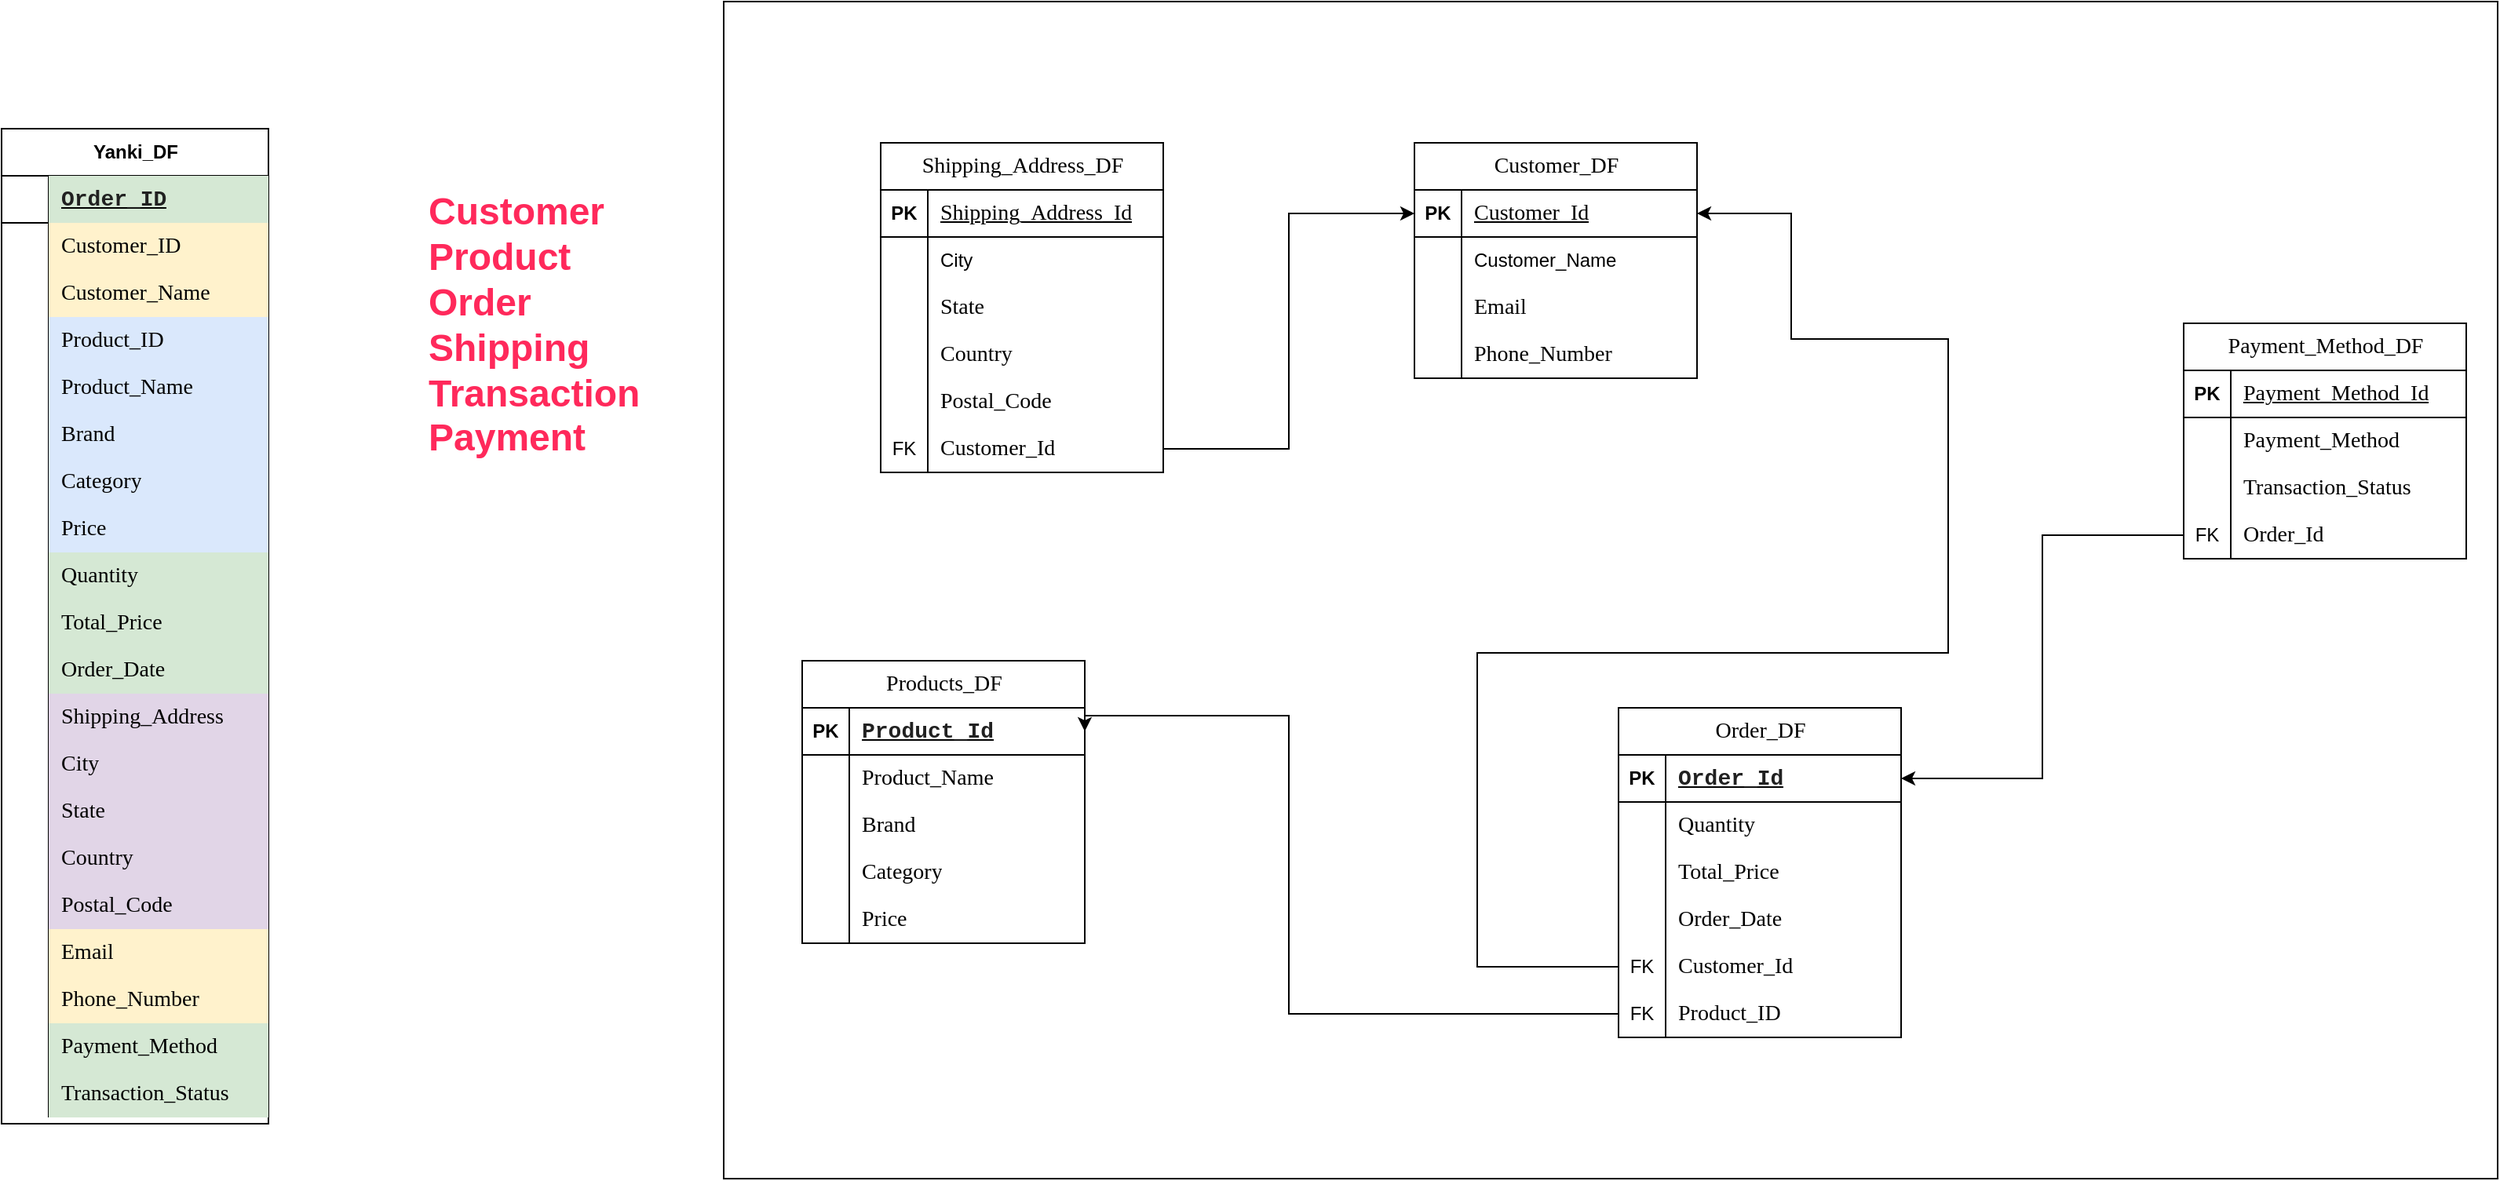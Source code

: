 <mxfile version="24.4.0" type="device" pages="2">
  <diagram name="Page-1" id="Zyryikq1mjRknGtYnuvO">
    <mxGraphModel dx="1034" dy="1611" grid="1" gridSize="10" guides="1" tooltips="1" connect="1" arrows="1" fold="1" page="1" pageScale="1" pageWidth="850" pageHeight="1100" math="0" shadow="0">
      <root>
        <mxCell id="0" />
        <mxCell id="1" parent="0" />
        <mxCell id="4CEaxfaBMsLDNMDNEWi6-165" value="" style="rounded=0;whiteSpace=wrap;html=1;" parent="1" vertex="1">
          <mxGeometry x="590" y="-90" width="1130" height="750" as="geometry" />
        </mxCell>
        <mxCell id="4CEaxfaBMsLDNMDNEWi6-1" value="Yanki_DF" style="shape=table;startSize=30;container=1;collapsible=1;childLayout=tableLayout;fixedRows=1;rowLines=0;fontStyle=1;align=center;resizeLast=1;html=1;" parent="1" vertex="1">
          <mxGeometry x="130" y="-9" width="170" height="634" as="geometry" />
        </mxCell>
        <mxCell id="4CEaxfaBMsLDNMDNEWi6-2" value="" style="shape=tableRow;horizontal=0;startSize=0;swimlaneHead=0;swimlaneBody=0;fillColor=none;collapsible=0;dropTarget=0;points=[[0,0.5],[1,0.5]];portConstraint=eastwest;top=0;left=0;right=0;bottom=1;" parent="4CEaxfaBMsLDNMDNEWi6-1" vertex="1">
          <mxGeometry y="30" width="170" height="30" as="geometry" />
        </mxCell>
        <mxCell id="4CEaxfaBMsLDNMDNEWi6-3" value="" style="shape=partialRectangle;connectable=0;fillColor=none;top=0;left=0;bottom=0;right=0;fontStyle=1;overflow=hidden;whiteSpace=wrap;html=1;" parent="4CEaxfaBMsLDNMDNEWi6-2" vertex="1">
          <mxGeometry width="30" height="30" as="geometry">
            <mxRectangle width="30" height="30" as="alternateBounds" />
          </mxGeometry>
        </mxCell>
        <mxCell id="4CEaxfaBMsLDNMDNEWi6-4" value="&lt;span style=&quot;font-family: Consolas, &amp;quot;Courier New&amp;quot;, monospace; font-size: 14px; white-space: pre;&quot;&gt;&lt;font color=&quot;#212121&quot;&gt;Order_ID&lt;/font&gt;&lt;/span&gt;" style="shape=partialRectangle;connectable=0;fillColor=#d5e8d4;top=0;left=0;bottom=0;right=0;align=left;spacingLeft=6;fontStyle=5;overflow=hidden;whiteSpace=wrap;html=1;strokeColor=#82b366;" parent="4CEaxfaBMsLDNMDNEWi6-2" vertex="1">
          <mxGeometry x="30" width="140" height="30" as="geometry">
            <mxRectangle width="140" height="30" as="alternateBounds" />
          </mxGeometry>
        </mxCell>
        <mxCell id="4CEaxfaBMsLDNMDNEWi6-5" value="" style="shape=tableRow;horizontal=0;startSize=0;swimlaneHead=0;swimlaneBody=0;fillColor=none;collapsible=0;dropTarget=0;points=[[0,0.5],[1,0.5]];portConstraint=eastwest;top=0;left=0;right=0;bottom=0;fontFamily=Tahoma;fontStyle=0;align=left;" parent="4CEaxfaBMsLDNMDNEWi6-1" vertex="1">
          <mxGeometry y="60" width="170" height="30" as="geometry" />
        </mxCell>
        <mxCell id="4CEaxfaBMsLDNMDNEWi6-6" value="" style="shape=partialRectangle;connectable=0;fillColor=none;top=0;left=0;bottom=0;right=0;editable=1;overflow=hidden;whiteSpace=wrap;html=1;fontFamily=Tahoma;fontStyle=0;align=left;" parent="4CEaxfaBMsLDNMDNEWi6-5" vertex="1">
          <mxGeometry width="30" height="30" as="geometry">
            <mxRectangle width="30" height="30" as="alternateBounds" />
          </mxGeometry>
        </mxCell>
        <mxCell id="4CEaxfaBMsLDNMDNEWi6-7" value="&lt;span style=&quot;font-size: 14px; white-space: pre;&quot;&gt;Customer_ID&lt;/span&gt;" style="shape=partialRectangle;connectable=0;fillColor=#fff2cc;top=0;left=0;bottom=0;right=0;align=left;spacingLeft=6;overflow=hidden;whiteSpace=wrap;html=1;fontStyle=0;fontFamily=Tahoma;strokeColor=#d6b656;" parent="4CEaxfaBMsLDNMDNEWi6-5" vertex="1">
          <mxGeometry x="30" width="140" height="30" as="geometry">
            <mxRectangle width="140" height="30" as="alternateBounds" />
          </mxGeometry>
        </mxCell>
        <mxCell id="4CEaxfaBMsLDNMDNEWi6-8" value="" style="shape=tableRow;horizontal=0;startSize=0;swimlaneHead=0;swimlaneBody=0;fillColor=none;collapsible=0;dropTarget=0;points=[[0,0.5],[1,0.5]];portConstraint=eastwest;top=0;left=0;right=0;bottom=0;fontColor=default;fontStyle=0;fontFamily=Tahoma;align=left;" parent="4CEaxfaBMsLDNMDNEWi6-1" vertex="1">
          <mxGeometry y="90" width="170" height="30" as="geometry" />
        </mxCell>
        <mxCell id="4CEaxfaBMsLDNMDNEWi6-9" value="" style="shape=partialRectangle;connectable=0;fillColor=none;top=0;left=0;bottom=0;right=0;editable=1;overflow=hidden;whiteSpace=wrap;html=1;fontColor=default;fontStyle=0;fontFamily=Tahoma;align=left;" parent="4CEaxfaBMsLDNMDNEWi6-8" vertex="1">
          <mxGeometry width="30" height="30" as="geometry">
            <mxRectangle width="30" height="30" as="alternateBounds" />
          </mxGeometry>
        </mxCell>
        <mxCell id="4CEaxfaBMsLDNMDNEWi6-10" value="&lt;span style=&quot;font-size: 14px; white-space: pre;&quot;&gt;Customer_Name&lt;/span&gt;" style="shape=partialRectangle;connectable=0;fillColor=#fff2cc;top=0;left=0;bottom=0;right=0;align=left;spacingLeft=6;overflow=hidden;whiteSpace=wrap;html=1;fontStyle=0;fontFamily=Tahoma;strokeColor=#d6b656;" parent="4CEaxfaBMsLDNMDNEWi6-8" vertex="1">
          <mxGeometry x="30" width="140" height="30" as="geometry">
            <mxRectangle width="140" height="30" as="alternateBounds" />
          </mxGeometry>
        </mxCell>
        <mxCell id="4CEaxfaBMsLDNMDNEWi6-11" value="" style="shape=tableRow;horizontal=0;startSize=0;swimlaneHead=0;swimlaneBody=0;fillColor=none;collapsible=0;dropTarget=0;points=[[0,0.5],[1,0.5]];portConstraint=eastwest;top=0;left=0;right=0;bottom=0;fontColor=default;fontStyle=0;fontFamily=Tahoma;align=left;" parent="4CEaxfaBMsLDNMDNEWi6-1" vertex="1">
          <mxGeometry y="120" width="170" height="30" as="geometry" />
        </mxCell>
        <mxCell id="4CEaxfaBMsLDNMDNEWi6-12" value="" style="shape=partialRectangle;connectable=0;fillColor=none;top=0;left=0;bottom=0;right=0;editable=1;overflow=hidden;whiteSpace=wrap;html=1;fontColor=default;fontStyle=0;fontFamily=Tahoma;align=left;" parent="4CEaxfaBMsLDNMDNEWi6-11" vertex="1">
          <mxGeometry width="30" height="30" as="geometry">
            <mxRectangle width="30" height="30" as="alternateBounds" />
          </mxGeometry>
        </mxCell>
        <mxCell id="4CEaxfaBMsLDNMDNEWi6-13" value="&lt;span style=&quot;font-size: 14px; white-space: pre;&quot;&gt;Product_ID&lt;/span&gt;" style="shape=partialRectangle;connectable=0;fillColor=#dae8fc;top=0;left=0;bottom=0;right=0;align=left;spacingLeft=6;overflow=hidden;whiteSpace=wrap;html=1;fontStyle=0;fontFamily=Tahoma;strokeColor=#6c8ebf;" parent="4CEaxfaBMsLDNMDNEWi6-11" vertex="1">
          <mxGeometry x="30" width="140" height="30" as="geometry">
            <mxRectangle width="140" height="30" as="alternateBounds" />
          </mxGeometry>
        </mxCell>
        <mxCell id="4CEaxfaBMsLDNMDNEWi6-57" style="shape=tableRow;horizontal=0;startSize=0;swimlaneHead=0;swimlaneBody=0;fillColor=none;collapsible=0;dropTarget=0;points=[[0,0.5],[1,0.5]];portConstraint=eastwest;top=0;left=0;right=0;bottom=0;fontColor=default;fontStyle=0;fontFamily=Tahoma;align=left;" parent="4CEaxfaBMsLDNMDNEWi6-1" vertex="1">
          <mxGeometry y="150" width="170" height="30" as="geometry" />
        </mxCell>
        <mxCell id="4CEaxfaBMsLDNMDNEWi6-58" style="shape=partialRectangle;connectable=0;fillColor=none;top=0;left=0;bottom=0;right=0;editable=1;overflow=hidden;whiteSpace=wrap;html=1;fontColor=default;fontStyle=0;fontFamily=Tahoma;align=left;" parent="4CEaxfaBMsLDNMDNEWi6-57" vertex="1">
          <mxGeometry width="30" height="30" as="geometry">
            <mxRectangle width="30" height="30" as="alternateBounds" />
          </mxGeometry>
        </mxCell>
        <mxCell id="4CEaxfaBMsLDNMDNEWi6-59" value="&lt;span style=&quot;font-size: 14px; white-space: pre;&quot;&gt;Product_Name&lt;/span&gt;" style="shape=partialRectangle;connectable=0;fillColor=#dae8fc;top=0;left=0;bottom=0;right=0;align=left;spacingLeft=6;overflow=hidden;whiteSpace=wrap;html=1;fontStyle=0;fontFamily=Tahoma;strokeColor=#6c8ebf;" parent="4CEaxfaBMsLDNMDNEWi6-57" vertex="1">
          <mxGeometry x="30" width="140" height="30" as="geometry">
            <mxRectangle width="140" height="30" as="alternateBounds" />
          </mxGeometry>
        </mxCell>
        <mxCell id="4CEaxfaBMsLDNMDNEWi6-54" style="shape=tableRow;horizontal=0;startSize=0;swimlaneHead=0;swimlaneBody=0;fillColor=none;collapsible=0;dropTarget=0;points=[[0,0.5],[1,0.5]];portConstraint=eastwest;top=0;left=0;right=0;bottom=0;fontColor=default;fontStyle=0;fontFamily=Tahoma;align=left;" parent="4CEaxfaBMsLDNMDNEWi6-1" vertex="1">
          <mxGeometry y="180" width="170" height="30" as="geometry" />
        </mxCell>
        <mxCell id="4CEaxfaBMsLDNMDNEWi6-55" style="shape=partialRectangle;connectable=0;fillColor=none;top=0;left=0;bottom=0;right=0;editable=1;overflow=hidden;whiteSpace=wrap;html=1;fontColor=default;fontStyle=0;fontFamily=Tahoma;align=left;" parent="4CEaxfaBMsLDNMDNEWi6-54" vertex="1">
          <mxGeometry width="30" height="30" as="geometry">
            <mxRectangle width="30" height="30" as="alternateBounds" />
          </mxGeometry>
        </mxCell>
        <mxCell id="4CEaxfaBMsLDNMDNEWi6-56" value="&lt;span style=&quot;font-size: 14px; white-space: pre;&quot;&gt;Brand&lt;/span&gt;" style="shape=partialRectangle;connectable=0;fillColor=#dae8fc;top=0;left=0;bottom=0;right=0;align=left;spacingLeft=6;overflow=hidden;whiteSpace=wrap;html=1;fontStyle=0;fontFamily=Tahoma;strokeColor=#6c8ebf;" parent="4CEaxfaBMsLDNMDNEWi6-54" vertex="1">
          <mxGeometry x="30" width="140" height="30" as="geometry">
            <mxRectangle width="140" height="30" as="alternateBounds" />
          </mxGeometry>
        </mxCell>
        <mxCell id="4CEaxfaBMsLDNMDNEWi6-51" style="shape=tableRow;horizontal=0;startSize=0;swimlaneHead=0;swimlaneBody=0;fillColor=none;collapsible=0;dropTarget=0;points=[[0,0.5],[1,0.5]];portConstraint=eastwest;top=0;left=0;right=0;bottom=0;fontColor=default;fontStyle=0;fontFamily=Tahoma;align=left;" parent="4CEaxfaBMsLDNMDNEWi6-1" vertex="1">
          <mxGeometry y="210" width="170" height="30" as="geometry" />
        </mxCell>
        <mxCell id="4CEaxfaBMsLDNMDNEWi6-52" style="shape=partialRectangle;connectable=0;fillColor=none;top=0;left=0;bottom=0;right=0;editable=1;overflow=hidden;whiteSpace=wrap;html=1;fontColor=default;fontStyle=0;fontFamily=Tahoma;align=left;" parent="4CEaxfaBMsLDNMDNEWi6-51" vertex="1">
          <mxGeometry width="30" height="30" as="geometry">
            <mxRectangle width="30" height="30" as="alternateBounds" />
          </mxGeometry>
        </mxCell>
        <mxCell id="4CEaxfaBMsLDNMDNEWi6-53" value="&lt;span style=&quot;font-size: 14px; white-space: pre;&quot;&gt;Category&lt;/span&gt;" style="shape=partialRectangle;connectable=0;fillColor=#dae8fc;top=0;left=0;bottom=0;right=0;align=left;spacingLeft=6;overflow=hidden;whiteSpace=wrap;html=1;fontStyle=0;fontFamily=Tahoma;strokeColor=#6c8ebf;" parent="4CEaxfaBMsLDNMDNEWi6-51" vertex="1">
          <mxGeometry x="30" width="140" height="30" as="geometry">
            <mxRectangle width="140" height="30" as="alternateBounds" />
          </mxGeometry>
        </mxCell>
        <mxCell id="4CEaxfaBMsLDNMDNEWi6-48" style="shape=tableRow;horizontal=0;startSize=0;swimlaneHead=0;swimlaneBody=0;fillColor=none;collapsible=0;dropTarget=0;points=[[0,0.5],[1,0.5]];portConstraint=eastwest;top=0;left=0;right=0;bottom=0;fontColor=default;fontStyle=0;fontFamily=Tahoma;align=left;" parent="4CEaxfaBMsLDNMDNEWi6-1" vertex="1">
          <mxGeometry y="240" width="170" height="30" as="geometry" />
        </mxCell>
        <mxCell id="4CEaxfaBMsLDNMDNEWi6-49" style="shape=partialRectangle;connectable=0;fillColor=none;top=0;left=0;bottom=0;right=0;editable=1;overflow=hidden;whiteSpace=wrap;html=1;fontColor=default;fontStyle=0;fontFamily=Tahoma;align=left;" parent="4CEaxfaBMsLDNMDNEWi6-48" vertex="1">
          <mxGeometry width="30" height="30" as="geometry">
            <mxRectangle width="30" height="30" as="alternateBounds" />
          </mxGeometry>
        </mxCell>
        <mxCell id="4CEaxfaBMsLDNMDNEWi6-50" value="&lt;span style=&quot;font-size: 14px; white-space: pre;&quot;&gt;Price&lt;/span&gt;" style="shape=partialRectangle;connectable=0;fillColor=#dae8fc;top=0;left=0;bottom=0;right=0;align=left;spacingLeft=6;overflow=hidden;whiteSpace=wrap;html=1;fontStyle=0;fontFamily=Tahoma;strokeColor=#6c8ebf;" parent="4CEaxfaBMsLDNMDNEWi6-48" vertex="1">
          <mxGeometry x="30" width="140" height="30" as="geometry">
            <mxRectangle width="140" height="30" as="alternateBounds" />
          </mxGeometry>
        </mxCell>
        <mxCell id="4CEaxfaBMsLDNMDNEWi6-45" style="shape=tableRow;horizontal=0;startSize=0;swimlaneHead=0;swimlaneBody=0;fillColor=none;collapsible=0;dropTarget=0;points=[[0,0.5],[1,0.5]];portConstraint=eastwest;top=0;left=0;right=0;bottom=0;fontColor=default;fontStyle=1" parent="4CEaxfaBMsLDNMDNEWi6-1" vertex="1">
          <mxGeometry y="270" width="170" height="30" as="geometry" />
        </mxCell>
        <mxCell id="4CEaxfaBMsLDNMDNEWi6-46" style="shape=partialRectangle;connectable=0;fillColor=none;top=0;left=0;bottom=0;right=0;editable=1;overflow=hidden;whiteSpace=wrap;html=1;fontColor=default;fontStyle=1" parent="4CEaxfaBMsLDNMDNEWi6-45" vertex="1">
          <mxGeometry width="30" height="30" as="geometry">
            <mxRectangle width="30" height="30" as="alternateBounds" />
          </mxGeometry>
        </mxCell>
        <mxCell id="4CEaxfaBMsLDNMDNEWi6-47" value="&lt;span style=&quot;font-size: 14px; white-space: pre;&quot;&gt;Quantity&lt;/span&gt;" style="shape=partialRectangle;connectable=0;fillColor=#d5e8d4;top=0;left=0;bottom=0;right=0;align=left;spacingLeft=6;overflow=hidden;whiteSpace=wrap;html=1;fontStyle=0;fontFamily=Tahoma;strokeColor=#82b366;" parent="4CEaxfaBMsLDNMDNEWi6-45" vertex="1">
          <mxGeometry x="30" width="140" height="30" as="geometry">
            <mxRectangle width="140" height="30" as="alternateBounds" />
          </mxGeometry>
        </mxCell>
        <mxCell id="4CEaxfaBMsLDNMDNEWi6-42" style="shape=tableRow;horizontal=0;startSize=0;swimlaneHead=0;swimlaneBody=0;fillColor=none;collapsible=0;dropTarget=0;points=[[0,0.5],[1,0.5]];portConstraint=eastwest;top=0;left=0;right=0;bottom=0;fontColor=default;fontStyle=0;fontFamily=Tahoma;" parent="4CEaxfaBMsLDNMDNEWi6-1" vertex="1">
          <mxGeometry y="300" width="170" height="30" as="geometry" />
        </mxCell>
        <mxCell id="4CEaxfaBMsLDNMDNEWi6-43" style="shape=partialRectangle;connectable=0;fillColor=none;top=0;left=0;bottom=0;right=0;editable=1;overflow=hidden;whiteSpace=wrap;html=1;fontColor=default;fontStyle=0;fontFamily=Tahoma;" parent="4CEaxfaBMsLDNMDNEWi6-42" vertex="1">
          <mxGeometry width="30" height="30" as="geometry">
            <mxRectangle width="30" height="30" as="alternateBounds" />
          </mxGeometry>
        </mxCell>
        <mxCell id="4CEaxfaBMsLDNMDNEWi6-44" value="&lt;span style=&quot;font-size: 14px; white-space: pre;&quot;&gt;Total_Price&lt;/span&gt;" style="shape=partialRectangle;connectable=0;fillColor=#d5e8d4;top=0;left=0;bottom=0;right=0;align=left;spacingLeft=6;overflow=hidden;whiteSpace=wrap;html=1;fontStyle=0;fontFamily=Tahoma;strokeColor=#82b366;" parent="4CEaxfaBMsLDNMDNEWi6-42" vertex="1">
          <mxGeometry x="30" width="140" height="30" as="geometry">
            <mxRectangle width="140" height="30" as="alternateBounds" />
          </mxGeometry>
        </mxCell>
        <mxCell id="4CEaxfaBMsLDNMDNEWi6-39" style="shape=tableRow;horizontal=0;startSize=0;swimlaneHead=0;swimlaneBody=0;fillColor=none;collapsible=0;dropTarget=0;points=[[0,0.5],[1,0.5]];portConstraint=eastwest;top=0;left=0;right=0;bottom=0;fontStyle=0;fontColor=default;fontFamily=Tahoma;" parent="4CEaxfaBMsLDNMDNEWi6-1" vertex="1">
          <mxGeometry y="330" width="170" height="30" as="geometry" />
        </mxCell>
        <mxCell id="4CEaxfaBMsLDNMDNEWi6-40" style="shape=partialRectangle;connectable=0;fillColor=none;top=0;left=0;bottom=0;right=0;editable=1;overflow=hidden;whiteSpace=wrap;html=1;fontStyle=0;fontColor=default;fontFamily=Tahoma;" parent="4CEaxfaBMsLDNMDNEWi6-39" vertex="1">
          <mxGeometry width="30" height="30" as="geometry">
            <mxRectangle width="30" height="30" as="alternateBounds" />
          </mxGeometry>
        </mxCell>
        <mxCell id="4CEaxfaBMsLDNMDNEWi6-41" value="&lt;span style=&quot;font-size: 14px; white-space: pre;&quot;&gt;Order_Date&lt;/span&gt;" style="shape=partialRectangle;connectable=0;fillColor=#d5e8d4;top=0;left=0;bottom=0;right=0;align=left;spacingLeft=6;overflow=hidden;whiteSpace=wrap;html=1;fontStyle=0;fontFamily=Tahoma;strokeColor=#82b366;" parent="4CEaxfaBMsLDNMDNEWi6-39" vertex="1">
          <mxGeometry x="30" width="140" height="30" as="geometry">
            <mxRectangle width="140" height="30" as="alternateBounds" />
          </mxGeometry>
        </mxCell>
        <mxCell id="4CEaxfaBMsLDNMDNEWi6-36" style="shape=tableRow;horizontal=0;startSize=0;swimlaneHead=0;swimlaneBody=0;fillColor=none;collapsible=0;dropTarget=0;points=[[0,0.5],[1,0.5]];portConstraint=eastwest;top=0;left=0;right=0;bottom=0;fontStyle=0;fontColor=default;fontFamily=Tahoma;" parent="4CEaxfaBMsLDNMDNEWi6-1" vertex="1">
          <mxGeometry y="360" width="170" height="30" as="geometry" />
        </mxCell>
        <mxCell id="4CEaxfaBMsLDNMDNEWi6-37" style="shape=partialRectangle;connectable=0;fillColor=none;top=0;left=0;bottom=0;right=0;editable=1;overflow=hidden;whiteSpace=wrap;html=1;fontStyle=0;fontColor=default;fontFamily=Tahoma;" parent="4CEaxfaBMsLDNMDNEWi6-36" vertex="1">
          <mxGeometry width="30" height="30" as="geometry">
            <mxRectangle width="30" height="30" as="alternateBounds" />
          </mxGeometry>
        </mxCell>
        <mxCell id="4CEaxfaBMsLDNMDNEWi6-38" value="&lt;span style=&quot;font-size: 14px; white-space: pre;&quot;&gt;Shipping_Address&lt;/span&gt;" style="shape=partialRectangle;connectable=0;fillColor=#e1d5e7;top=0;left=0;bottom=0;right=0;align=left;spacingLeft=6;overflow=hidden;whiteSpace=wrap;html=1;fontStyle=0;fontFamily=Tahoma;strokeColor=#9673a6;" parent="4CEaxfaBMsLDNMDNEWi6-36" vertex="1">
          <mxGeometry x="30" width="140" height="30" as="geometry">
            <mxRectangle width="140" height="30" as="alternateBounds" />
          </mxGeometry>
        </mxCell>
        <mxCell id="4CEaxfaBMsLDNMDNEWi6-33" style="shape=tableRow;horizontal=0;startSize=0;swimlaneHead=0;swimlaneBody=0;fillColor=none;collapsible=0;dropTarget=0;points=[[0,0.5],[1,0.5]];portConstraint=eastwest;top=0;left=0;right=0;bottom=0;fontStyle=0;fontColor=default;fontFamily=Tahoma;" parent="4CEaxfaBMsLDNMDNEWi6-1" vertex="1">
          <mxGeometry y="390" width="170" height="30" as="geometry" />
        </mxCell>
        <mxCell id="4CEaxfaBMsLDNMDNEWi6-34" style="shape=partialRectangle;connectable=0;fillColor=none;top=0;left=0;bottom=0;right=0;editable=1;overflow=hidden;whiteSpace=wrap;html=1;fontStyle=0;fontColor=default;fontFamily=Tahoma;" parent="4CEaxfaBMsLDNMDNEWi6-33" vertex="1">
          <mxGeometry width="30" height="30" as="geometry">
            <mxRectangle width="30" height="30" as="alternateBounds" />
          </mxGeometry>
        </mxCell>
        <mxCell id="4CEaxfaBMsLDNMDNEWi6-35" value="&lt;span style=&quot;font-size: 14px; white-space: pre;&quot;&gt;City&lt;/span&gt;" style="shape=partialRectangle;connectable=0;fillColor=#e1d5e7;top=0;left=0;bottom=0;right=0;align=left;spacingLeft=6;overflow=hidden;whiteSpace=wrap;html=1;fontStyle=0;fontFamily=Tahoma;strokeColor=#9673a6;" parent="4CEaxfaBMsLDNMDNEWi6-33" vertex="1">
          <mxGeometry x="30" width="140" height="30" as="geometry">
            <mxRectangle width="140" height="30" as="alternateBounds" />
          </mxGeometry>
        </mxCell>
        <mxCell id="4CEaxfaBMsLDNMDNEWi6-30" style="shape=tableRow;horizontal=0;startSize=0;swimlaneHead=0;swimlaneBody=0;fillColor=none;collapsible=0;dropTarget=0;points=[[0,0.5],[1,0.5]];portConstraint=eastwest;top=0;left=0;right=0;bottom=0;fontStyle=0;fontColor=default;fontFamily=Tahoma;" parent="4CEaxfaBMsLDNMDNEWi6-1" vertex="1">
          <mxGeometry y="420" width="170" height="30" as="geometry" />
        </mxCell>
        <mxCell id="4CEaxfaBMsLDNMDNEWi6-31" style="shape=partialRectangle;connectable=0;fillColor=none;top=0;left=0;bottom=0;right=0;editable=1;overflow=hidden;whiteSpace=wrap;html=1;fontStyle=0;fontColor=default;fontFamily=Tahoma;" parent="4CEaxfaBMsLDNMDNEWi6-30" vertex="1">
          <mxGeometry width="30" height="30" as="geometry">
            <mxRectangle width="30" height="30" as="alternateBounds" />
          </mxGeometry>
        </mxCell>
        <mxCell id="4CEaxfaBMsLDNMDNEWi6-32" value="&lt;span style=&quot;font-size: 14px; white-space: pre;&quot;&gt;State&lt;/span&gt;" style="shape=partialRectangle;connectable=0;fillColor=#e1d5e7;top=0;left=0;bottom=0;right=0;align=left;spacingLeft=6;overflow=hidden;whiteSpace=wrap;html=1;fontStyle=0;fontFamily=Tahoma;strokeColor=#9673a6;" parent="4CEaxfaBMsLDNMDNEWi6-30" vertex="1">
          <mxGeometry x="30" width="140" height="30" as="geometry">
            <mxRectangle width="140" height="30" as="alternateBounds" />
          </mxGeometry>
        </mxCell>
        <mxCell id="4CEaxfaBMsLDNMDNEWi6-27" style="shape=tableRow;horizontal=0;startSize=0;swimlaneHead=0;swimlaneBody=0;fillColor=none;collapsible=0;dropTarget=0;points=[[0,0.5],[1,0.5]];portConstraint=eastwest;top=0;left=0;right=0;bottom=0;fontStyle=0;fontColor=default;fontFamily=Tahoma;" parent="4CEaxfaBMsLDNMDNEWi6-1" vertex="1">
          <mxGeometry y="450" width="170" height="30" as="geometry" />
        </mxCell>
        <mxCell id="4CEaxfaBMsLDNMDNEWi6-28" style="shape=partialRectangle;connectable=0;fillColor=none;top=0;left=0;bottom=0;right=0;editable=1;overflow=hidden;whiteSpace=wrap;html=1;fontStyle=0;fontColor=default;fontFamily=Tahoma;" parent="4CEaxfaBMsLDNMDNEWi6-27" vertex="1">
          <mxGeometry width="30" height="30" as="geometry">
            <mxRectangle width="30" height="30" as="alternateBounds" />
          </mxGeometry>
        </mxCell>
        <mxCell id="4CEaxfaBMsLDNMDNEWi6-29" value="&lt;span style=&quot;font-size: 14px; white-space: pre;&quot;&gt;Country&lt;/span&gt;" style="shape=partialRectangle;connectable=0;fillColor=#e1d5e7;top=0;left=0;bottom=0;right=0;align=left;spacingLeft=6;overflow=hidden;whiteSpace=wrap;html=1;fontStyle=0;fontFamily=Tahoma;strokeColor=#9673a6;" parent="4CEaxfaBMsLDNMDNEWi6-27" vertex="1">
          <mxGeometry x="30" width="140" height="30" as="geometry">
            <mxRectangle width="140" height="30" as="alternateBounds" />
          </mxGeometry>
        </mxCell>
        <mxCell id="4CEaxfaBMsLDNMDNEWi6-24" style="shape=tableRow;horizontal=0;startSize=0;swimlaneHead=0;swimlaneBody=0;fillColor=none;collapsible=0;dropTarget=0;points=[[0,0.5],[1,0.5]];portConstraint=eastwest;top=0;left=0;right=0;bottom=0;fontStyle=0;fontColor=default;fontFamily=Tahoma;" parent="4CEaxfaBMsLDNMDNEWi6-1" vertex="1">
          <mxGeometry y="480" width="170" height="30" as="geometry" />
        </mxCell>
        <mxCell id="4CEaxfaBMsLDNMDNEWi6-25" style="shape=partialRectangle;connectable=0;fillColor=none;top=0;left=0;bottom=0;right=0;editable=1;overflow=hidden;whiteSpace=wrap;html=1;fontStyle=0;fontColor=default;fontFamily=Tahoma;" parent="4CEaxfaBMsLDNMDNEWi6-24" vertex="1">
          <mxGeometry width="30" height="30" as="geometry">
            <mxRectangle width="30" height="30" as="alternateBounds" />
          </mxGeometry>
        </mxCell>
        <mxCell id="4CEaxfaBMsLDNMDNEWi6-26" value="&lt;span style=&quot;font-size: 14px; white-space: pre;&quot;&gt;Postal_Code&lt;/span&gt;" style="shape=partialRectangle;connectable=0;fillColor=#e1d5e7;top=0;left=0;bottom=0;right=0;align=left;spacingLeft=6;overflow=hidden;whiteSpace=wrap;html=1;fontStyle=0;fontFamily=Tahoma;strokeColor=#9673a6;" parent="4CEaxfaBMsLDNMDNEWi6-24" vertex="1">
          <mxGeometry x="30" width="140" height="30" as="geometry">
            <mxRectangle width="140" height="30" as="alternateBounds" />
          </mxGeometry>
        </mxCell>
        <mxCell id="4CEaxfaBMsLDNMDNEWi6-21" style="shape=tableRow;horizontal=0;startSize=0;swimlaneHead=0;swimlaneBody=0;fillColor=none;collapsible=0;dropTarget=0;points=[[0,0.5],[1,0.5]];portConstraint=eastwest;top=0;left=0;right=0;bottom=0;fontStyle=0;fontColor=default;fontFamily=Tahoma;" parent="4CEaxfaBMsLDNMDNEWi6-1" vertex="1">
          <mxGeometry y="510" width="170" height="30" as="geometry" />
        </mxCell>
        <mxCell id="4CEaxfaBMsLDNMDNEWi6-22" style="shape=partialRectangle;connectable=0;fillColor=none;top=0;left=0;bottom=0;right=0;editable=1;overflow=hidden;whiteSpace=wrap;html=1;fontStyle=0;fontColor=default;fontFamily=Tahoma;" parent="4CEaxfaBMsLDNMDNEWi6-21" vertex="1">
          <mxGeometry width="30" height="30" as="geometry">
            <mxRectangle width="30" height="30" as="alternateBounds" />
          </mxGeometry>
        </mxCell>
        <mxCell id="4CEaxfaBMsLDNMDNEWi6-23" value="&lt;span style=&quot;font-size: 14px; white-space: pre;&quot;&gt;Email&lt;/span&gt;" style="shape=partialRectangle;connectable=0;fillColor=#fff2cc;top=0;left=0;bottom=0;right=0;align=left;spacingLeft=6;overflow=hidden;whiteSpace=wrap;html=1;fontStyle=0;fontFamily=Tahoma;strokeColor=#d6b656;" parent="4CEaxfaBMsLDNMDNEWi6-21" vertex="1">
          <mxGeometry x="30" width="140" height="30" as="geometry">
            <mxRectangle width="140" height="30" as="alternateBounds" />
          </mxGeometry>
        </mxCell>
        <mxCell id="4CEaxfaBMsLDNMDNEWi6-18" style="shape=tableRow;horizontal=0;startSize=0;swimlaneHead=0;swimlaneBody=0;fillColor=none;collapsible=0;dropTarget=0;points=[[0,0.5],[1,0.5]];portConstraint=eastwest;top=0;left=0;right=0;bottom=0;fontStyle=0;fontColor=default;fontFamily=Tahoma;" parent="4CEaxfaBMsLDNMDNEWi6-1" vertex="1">
          <mxGeometry y="540" width="170" height="30" as="geometry" />
        </mxCell>
        <mxCell id="4CEaxfaBMsLDNMDNEWi6-19" style="shape=partialRectangle;connectable=0;fillColor=none;top=0;left=0;bottom=0;right=0;editable=1;overflow=hidden;whiteSpace=wrap;html=1;fontStyle=0;fontColor=default;fontFamily=Tahoma;" parent="4CEaxfaBMsLDNMDNEWi6-18" vertex="1">
          <mxGeometry width="30" height="30" as="geometry">
            <mxRectangle width="30" height="30" as="alternateBounds" />
          </mxGeometry>
        </mxCell>
        <mxCell id="4CEaxfaBMsLDNMDNEWi6-20" value="&lt;span style=&quot;font-size: 14px; white-space: pre;&quot;&gt;Phone_Number&lt;/span&gt;" style="shape=partialRectangle;connectable=0;fillColor=#fff2cc;top=0;left=0;bottom=0;right=0;align=left;spacingLeft=6;overflow=hidden;whiteSpace=wrap;html=1;fontStyle=0;fontFamily=Tahoma;strokeColor=#d6b656;" parent="4CEaxfaBMsLDNMDNEWi6-18" vertex="1">
          <mxGeometry x="30" width="140" height="30" as="geometry">
            <mxRectangle width="140" height="30" as="alternateBounds" />
          </mxGeometry>
        </mxCell>
        <mxCell id="4CEaxfaBMsLDNMDNEWi6-15" style="shape=tableRow;horizontal=0;startSize=0;swimlaneHead=0;swimlaneBody=0;fillColor=none;collapsible=0;dropTarget=0;points=[[0,0.5],[1,0.5]];portConstraint=eastwest;top=0;left=0;right=0;bottom=0;fontStyle=0;fontColor=default;fontFamily=Tahoma;" parent="4CEaxfaBMsLDNMDNEWi6-1" vertex="1">
          <mxGeometry y="570" width="170" height="30" as="geometry" />
        </mxCell>
        <mxCell id="4CEaxfaBMsLDNMDNEWi6-16" style="shape=partialRectangle;connectable=0;fillColor=none;top=0;left=0;bottom=0;right=0;editable=1;overflow=hidden;whiteSpace=wrap;html=1;fontStyle=0;fontColor=default;fontFamily=Tahoma;" parent="4CEaxfaBMsLDNMDNEWi6-15" vertex="1">
          <mxGeometry width="30" height="30" as="geometry">
            <mxRectangle width="30" height="30" as="alternateBounds" />
          </mxGeometry>
        </mxCell>
        <mxCell id="4CEaxfaBMsLDNMDNEWi6-17" value="&lt;span style=&quot;font-size: 14px; white-space: pre;&quot;&gt;Payment_Method&lt;/span&gt;" style="shape=partialRectangle;connectable=0;fillColor=#d5e8d4;top=0;left=0;bottom=0;right=0;align=left;spacingLeft=6;overflow=hidden;whiteSpace=wrap;html=1;fontStyle=0;fontFamily=Tahoma;strokeColor=#82b366;" parent="4CEaxfaBMsLDNMDNEWi6-15" vertex="1">
          <mxGeometry x="30" width="140" height="30" as="geometry">
            <mxRectangle width="140" height="30" as="alternateBounds" />
          </mxGeometry>
        </mxCell>
        <mxCell id="4CEaxfaBMsLDNMDNEWi6-60" style="shape=tableRow;horizontal=0;startSize=0;swimlaneHead=0;swimlaneBody=0;fillColor=none;collapsible=0;dropTarget=0;points=[[0,0.5],[1,0.5]];portConstraint=eastwest;top=0;left=0;right=0;bottom=0;fontStyle=0;fontColor=default;fontFamily=Tahoma;" parent="4CEaxfaBMsLDNMDNEWi6-1" vertex="1">
          <mxGeometry y="600" width="170" height="30" as="geometry" />
        </mxCell>
        <mxCell id="4CEaxfaBMsLDNMDNEWi6-61" style="shape=partialRectangle;connectable=0;fillColor=none;top=0;left=0;bottom=0;right=0;editable=1;overflow=hidden;whiteSpace=wrap;html=1;fontStyle=0;fontColor=default;fontFamily=Tahoma;" parent="4CEaxfaBMsLDNMDNEWi6-60" vertex="1">
          <mxGeometry width="30" height="30" as="geometry">
            <mxRectangle width="30" height="30" as="alternateBounds" />
          </mxGeometry>
        </mxCell>
        <mxCell id="4CEaxfaBMsLDNMDNEWi6-62" value="&lt;span style=&quot;font-size: 14px; white-space: pre;&quot;&gt;Transaction_Status&lt;/span&gt;" style="shape=partialRectangle;connectable=0;fillColor=#d5e8d4;top=0;left=0;bottom=0;right=0;align=left;spacingLeft=6;overflow=hidden;whiteSpace=wrap;html=1;fontStyle=0;fontFamily=Tahoma;strokeColor=#82b366;" parent="4CEaxfaBMsLDNMDNEWi6-60" vertex="1">
          <mxGeometry x="30" width="140" height="30" as="geometry">
            <mxRectangle width="140" height="30" as="alternateBounds" />
          </mxGeometry>
        </mxCell>
        <mxCell id="4CEaxfaBMsLDNMDNEWi6-63" value="Customer&lt;div style=&quot;font-size: 24px;&quot;&gt;Product&lt;/div&gt;&lt;div style=&quot;font-size: 24px;&quot;&gt;Order&lt;/div&gt;&lt;div style=&quot;font-size: 24px;&quot;&gt;Shippin&lt;span style=&quot;background-color: initial; font-size: 24px;&quot;&gt;g&lt;/span&gt;&lt;/div&gt;&lt;div style=&quot;font-size: 24px;&quot;&gt;&lt;span style=&quot;background-color: initial; font-size: 24px;&quot;&gt;Transaction&lt;/span&gt;&lt;/div&gt;&lt;div style=&quot;font-size: 24px;&quot;&gt;&lt;span style=&quot;background-color: initial; font-size: 24px;&quot;&gt;Payment&lt;/span&gt;&lt;/div&gt;&lt;div style=&quot;font-size: 24px;&quot;&gt;&lt;br style=&quot;font-size: 24px;&quot;&gt;&lt;/div&gt;&lt;div style=&quot;font-size: 24px;&quot;&gt;&lt;br style=&quot;font-size: 24px;&quot;&gt;&lt;/div&gt;" style="text;html=1;align=left;verticalAlign=middle;resizable=0;points=[];autosize=1;strokeColor=none;fillColor=none;fontSize=24;fontStyle=1;fontColor=#FF295B;" parent="1" vertex="1">
          <mxGeometry x="400" y="25" width="150" height="240" as="geometry" />
        </mxCell>
        <mxCell id="4CEaxfaBMsLDNMDNEWi6-64" value="&lt;span style=&quot;font-family: Tahoma; font-size: 14px; font-weight: 400; text-align: left; white-space-collapse: preserve;&quot;&gt;Shipping_Address_DF&lt;/span&gt;" style="shape=table;startSize=30;container=1;collapsible=1;childLayout=tableLayout;fixedRows=1;rowLines=0;fontStyle=1;align=center;resizeLast=1;html=1;" parent="1" vertex="1">
          <mxGeometry x="690" width="180" height="210" as="geometry" />
        </mxCell>
        <mxCell id="4CEaxfaBMsLDNMDNEWi6-65" value="" style="shape=tableRow;horizontal=0;startSize=0;swimlaneHead=0;swimlaneBody=0;fillColor=none;collapsible=0;dropTarget=0;points=[[0,0.5],[1,0.5]];portConstraint=eastwest;top=0;left=0;right=0;bottom=1;" parent="4CEaxfaBMsLDNMDNEWi6-64" vertex="1">
          <mxGeometry y="30" width="180" height="30" as="geometry" />
        </mxCell>
        <mxCell id="4CEaxfaBMsLDNMDNEWi6-66" value="PK" style="shape=partialRectangle;connectable=0;fillColor=none;top=0;left=0;bottom=0;right=0;fontStyle=1;overflow=hidden;whiteSpace=wrap;html=1;" parent="4CEaxfaBMsLDNMDNEWi6-65" vertex="1">
          <mxGeometry width="30" height="30" as="geometry">
            <mxRectangle width="30" height="30" as="alternateBounds" />
          </mxGeometry>
        </mxCell>
        <mxCell id="4CEaxfaBMsLDNMDNEWi6-67" value="&lt;span style=&quot;font-family: Tahoma; font-size: 14px; font-weight: 400; white-space: pre;&quot;&gt;Shipping_Address_Id&lt;/span&gt;" style="shape=partialRectangle;connectable=0;fillColor=none;top=0;left=0;bottom=0;right=0;align=left;spacingLeft=6;fontStyle=5;overflow=hidden;whiteSpace=wrap;html=1;" parent="4CEaxfaBMsLDNMDNEWi6-65" vertex="1">
          <mxGeometry x="30" width="150" height="30" as="geometry">
            <mxRectangle width="150" height="30" as="alternateBounds" />
          </mxGeometry>
        </mxCell>
        <mxCell id="4CEaxfaBMsLDNMDNEWi6-68" value="" style="shape=tableRow;horizontal=0;startSize=0;swimlaneHead=0;swimlaneBody=0;fillColor=none;collapsible=0;dropTarget=0;points=[[0,0.5],[1,0.5]];portConstraint=eastwest;top=0;left=0;right=0;bottom=0;" parent="4CEaxfaBMsLDNMDNEWi6-64" vertex="1">
          <mxGeometry y="60" width="180" height="30" as="geometry" />
        </mxCell>
        <mxCell id="4CEaxfaBMsLDNMDNEWi6-69" value="" style="shape=partialRectangle;connectable=0;fillColor=none;top=0;left=0;bottom=0;right=0;editable=1;overflow=hidden;whiteSpace=wrap;html=1;" parent="4CEaxfaBMsLDNMDNEWi6-68" vertex="1">
          <mxGeometry width="30" height="30" as="geometry">
            <mxRectangle width="30" height="30" as="alternateBounds" />
          </mxGeometry>
        </mxCell>
        <mxCell id="4CEaxfaBMsLDNMDNEWi6-70" value="City" style="shape=partialRectangle;connectable=0;fillColor=none;top=0;left=0;bottom=0;right=0;align=left;spacingLeft=6;overflow=hidden;whiteSpace=wrap;html=1;" parent="4CEaxfaBMsLDNMDNEWi6-68" vertex="1">
          <mxGeometry x="30" width="150" height="30" as="geometry">
            <mxRectangle width="150" height="30" as="alternateBounds" />
          </mxGeometry>
        </mxCell>
        <mxCell id="4CEaxfaBMsLDNMDNEWi6-71" value="" style="shape=tableRow;horizontal=0;startSize=0;swimlaneHead=0;swimlaneBody=0;fillColor=none;collapsible=0;dropTarget=0;points=[[0,0.5],[1,0.5]];portConstraint=eastwest;top=0;left=0;right=0;bottom=0;" parent="4CEaxfaBMsLDNMDNEWi6-64" vertex="1">
          <mxGeometry y="90" width="180" height="30" as="geometry" />
        </mxCell>
        <mxCell id="4CEaxfaBMsLDNMDNEWi6-72" value="" style="shape=partialRectangle;connectable=0;fillColor=none;top=0;left=0;bottom=0;right=0;editable=1;overflow=hidden;whiteSpace=wrap;html=1;" parent="4CEaxfaBMsLDNMDNEWi6-71" vertex="1">
          <mxGeometry width="30" height="30" as="geometry">
            <mxRectangle width="30" height="30" as="alternateBounds" />
          </mxGeometry>
        </mxCell>
        <mxCell id="4CEaxfaBMsLDNMDNEWi6-73" value="&lt;span style=&quot;font-family: Tahoma; font-size: 14px; white-space: pre;&quot;&gt;State&lt;/span&gt;" style="shape=partialRectangle;connectable=0;fillColor=none;top=0;left=0;bottom=0;right=0;align=left;spacingLeft=6;overflow=hidden;whiteSpace=wrap;html=1;" parent="4CEaxfaBMsLDNMDNEWi6-71" vertex="1">
          <mxGeometry x="30" width="150" height="30" as="geometry">
            <mxRectangle width="150" height="30" as="alternateBounds" />
          </mxGeometry>
        </mxCell>
        <mxCell id="4CEaxfaBMsLDNMDNEWi6-74" value="" style="shape=tableRow;horizontal=0;startSize=0;swimlaneHead=0;swimlaneBody=0;fillColor=none;collapsible=0;dropTarget=0;points=[[0,0.5],[1,0.5]];portConstraint=eastwest;top=0;left=0;right=0;bottom=0;" parent="4CEaxfaBMsLDNMDNEWi6-64" vertex="1">
          <mxGeometry y="120" width="180" height="30" as="geometry" />
        </mxCell>
        <mxCell id="4CEaxfaBMsLDNMDNEWi6-75" value="" style="shape=partialRectangle;connectable=0;fillColor=none;top=0;left=0;bottom=0;right=0;editable=1;overflow=hidden;whiteSpace=wrap;html=1;" parent="4CEaxfaBMsLDNMDNEWi6-74" vertex="1">
          <mxGeometry width="30" height="30" as="geometry">
            <mxRectangle width="30" height="30" as="alternateBounds" />
          </mxGeometry>
        </mxCell>
        <mxCell id="4CEaxfaBMsLDNMDNEWi6-76" value="&lt;span style=&quot;font-family: Tahoma; font-size: 14px; white-space: pre;&quot;&gt;Country&lt;/span&gt;" style="shape=partialRectangle;connectable=0;fillColor=none;top=0;left=0;bottom=0;right=0;align=left;spacingLeft=6;overflow=hidden;whiteSpace=wrap;html=1;" parent="4CEaxfaBMsLDNMDNEWi6-74" vertex="1">
          <mxGeometry x="30" width="150" height="30" as="geometry">
            <mxRectangle width="150" height="30" as="alternateBounds" />
          </mxGeometry>
        </mxCell>
        <mxCell id="4CEaxfaBMsLDNMDNEWi6-77" style="shape=tableRow;horizontal=0;startSize=0;swimlaneHead=0;swimlaneBody=0;fillColor=none;collapsible=0;dropTarget=0;points=[[0,0.5],[1,0.5]];portConstraint=eastwest;top=0;left=0;right=0;bottom=0;" parent="4CEaxfaBMsLDNMDNEWi6-64" vertex="1">
          <mxGeometry y="150" width="180" height="30" as="geometry" />
        </mxCell>
        <mxCell id="4CEaxfaBMsLDNMDNEWi6-78" style="shape=partialRectangle;connectable=0;fillColor=none;top=0;left=0;bottom=0;right=0;editable=1;overflow=hidden;whiteSpace=wrap;html=1;" parent="4CEaxfaBMsLDNMDNEWi6-77" vertex="1">
          <mxGeometry width="30" height="30" as="geometry">
            <mxRectangle width="30" height="30" as="alternateBounds" />
          </mxGeometry>
        </mxCell>
        <mxCell id="4CEaxfaBMsLDNMDNEWi6-79" value="&lt;span style=&quot;font-family: Tahoma; font-size: 14px; white-space: pre;&quot;&gt;Postal_Code&lt;/span&gt;" style="shape=partialRectangle;connectable=0;fillColor=none;top=0;left=0;bottom=0;right=0;align=left;spacingLeft=6;overflow=hidden;whiteSpace=wrap;html=1;" parent="4CEaxfaBMsLDNMDNEWi6-77" vertex="1">
          <mxGeometry x="30" width="150" height="30" as="geometry">
            <mxRectangle width="150" height="30" as="alternateBounds" />
          </mxGeometry>
        </mxCell>
        <mxCell id="4CEaxfaBMsLDNMDNEWi6-147" style="shape=tableRow;horizontal=0;startSize=0;swimlaneHead=0;swimlaneBody=0;fillColor=none;collapsible=0;dropTarget=0;points=[[0,0.5],[1,0.5]];portConstraint=eastwest;top=0;left=0;right=0;bottom=0;" parent="4CEaxfaBMsLDNMDNEWi6-64" vertex="1">
          <mxGeometry y="180" width="180" height="30" as="geometry" />
        </mxCell>
        <mxCell id="4CEaxfaBMsLDNMDNEWi6-148" value="FK" style="shape=partialRectangle;connectable=0;fillColor=none;top=0;left=0;bottom=0;right=0;editable=1;overflow=hidden;whiteSpace=wrap;html=1;" parent="4CEaxfaBMsLDNMDNEWi6-147" vertex="1">
          <mxGeometry width="30" height="30" as="geometry">
            <mxRectangle width="30" height="30" as="alternateBounds" />
          </mxGeometry>
        </mxCell>
        <mxCell id="4CEaxfaBMsLDNMDNEWi6-149" value="&lt;span style=&quot;font-family: Tahoma; font-size: 14px; white-space: pre;&quot;&gt;Customer_Id&lt;/span&gt;" style="shape=partialRectangle;connectable=0;fillColor=none;top=0;left=0;bottom=0;right=0;align=left;spacingLeft=6;overflow=hidden;whiteSpace=wrap;html=1;" parent="4CEaxfaBMsLDNMDNEWi6-147" vertex="1">
          <mxGeometry x="30" width="150" height="30" as="geometry">
            <mxRectangle width="150" height="30" as="alternateBounds" />
          </mxGeometry>
        </mxCell>
        <mxCell id="4CEaxfaBMsLDNMDNEWi6-80" value="&lt;span style=&quot;font-family: Tahoma; font-size: 14px; font-weight: 400; text-align: left; white-space-collapse: preserve;&quot;&gt;Customer_DF&lt;/span&gt;" style="shape=table;startSize=30;container=1;collapsible=1;childLayout=tableLayout;fixedRows=1;rowLines=0;fontStyle=1;align=center;resizeLast=1;html=1;" parent="1" vertex="1">
          <mxGeometry x="1030" width="180" height="150" as="geometry" />
        </mxCell>
        <mxCell id="4CEaxfaBMsLDNMDNEWi6-81" value="" style="shape=tableRow;horizontal=0;startSize=0;swimlaneHead=0;swimlaneBody=0;fillColor=none;collapsible=0;dropTarget=0;points=[[0,0.5],[1,0.5]];portConstraint=eastwest;top=0;left=0;right=0;bottom=1;" parent="4CEaxfaBMsLDNMDNEWi6-80" vertex="1">
          <mxGeometry y="30" width="180" height="30" as="geometry" />
        </mxCell>
        <mxCell id="4CEaxfaBMsLDNMDNEWi6-82" value="PK" style="shape=partialRectangle;connectable=0;fillColor=none;top=0;left=0;bottom=0;right=0;fontStyle=1;overflow=hidden;whiteSpace=wrap;html=1;" parent="4CEaxfaBMsLDNMDNEWi6-81" vertex="1">
          <mxGeometry width="30" height="30" as="geometry">
            <mxRectangle width="30" height="30" as="alternateBounds" />
          </mxGeometry>
        </mxCell>
        <mxCell id="4CEaxfaBMsLDNMDNEWi6-83" value="&lt;span style=&quot;font-family: Tahoma; font-size: 14px; font-weight: 400; white-space: pre;&quot;&gt;Customer_Id&lt;/span&gt;" style="shape=partialRectangle;connectable=0;fillColor=none;top=0;left=0;bottom=0;right=0;align=left;spacingLeft=6;fontStyle=5;overflow=hidden;whiteSpace=wrap;html=1;" parent="4CEaxfaBMsLDNMDNEWi6-81" vertex="1">
          <mxGeometry x="30" width="150" height="30" as="geometry">
            <mxRectangle width="150" height="30" as="alternateBounds" />
          </mxGeometry>
        </mxCell>
        <mxCell id="4CEaxfaBMsLDNMDNEWi6-84" value="" style="shape=tableRow;horizontal=0;startSize=0;swimlaneHead=0;swimlaneBody=0;fillColor=none;collapsible=0;dropTarget=0;points=[[0,0.5],[1,0.5]];portConstraint=eastwest;top=0;left=0;right=0;bottom=0;" parent="4CEaxfaBMsLDNMDNEWi6-80" vertex="1">
          <mxGeometry y="60" width="180" height="30" as="geometry" />
        </mxCell>
        <mxCell id="4CEaxfaBMsLDNMDNEWi6-85" value="" style="shape=partialRectangle;connectable=0;fillColor=none;top=0;left=0;bottom=0;right=0;editable=1;overflow=hidden;whiteSpace=wrap;html=1;" parent="4CEaxfaBMsLDNMDNEWi6-84" vertex="1">
          <mxGeometry width="30" height="30" as="geometry">
            <mxRectangle width="30" height="30" as="alternateBounds" />
          </mxGeometry>
        </mxCell>
        <mxCell id="4CEaxfaBMsLDNMDNEWi6-86" value="Customer_Name" style="shape=partialRectangle;connectable=0;fillColor=none;top=0;left=0;bottom=0;right=0;align=left;spacingLeft=6;overflow=hidden;whiteSpace=wrap;html=1;" parent="4CEaxfaBMsLDNMDNEWi6-84" vertex="1">
          <mxGeometry x="30" width="150" height="30" as="geometry">
            <mxRectangle width="150" height="30" as="alternateBounds" />
          </mxGeometry>
        </mxCell>
        <mxCell id="4CEaxfaBMsLDNMDNEWi6-87" value="" style="shape=tableRow;horizontal=0;startSize=0;swimlaneHead=0;swimlaneBody=0;fillColor=none;collapsible=0;dropTarget=0;points=[[0,0.5],[1,0.5]];portConstraint=eastwest;top=0;left=0;right=0;bottom=0;" parent="4CEaxfaBMsLDNMDNEWi6-80" vertex="1">
          <mxGeometry y="90" width="180" height="30" as="geometry" />
        </mxCell>
        <mxCell id="4CEaxfaBMsLDNMDNEWi6-88" value="" style="shape=partialRectangle;connectable=0;fillColor=none;top=0;left=0;bottom=0;right=0;editable=1;overflow=hidden;whiteSpace=wrap;html=1;" parent="4CEaxfaBMsLDNMDNEWi6-87" vertex="1">
          <mxGeometry width="30" height="30" as="geometry">
            <mxRectangle width="30" height="30" as="alternateBounds" />
          </mxGeometry>
        </mxCell>
        <mxCell id="4CEaxfaBMsLDNMDNEWi6-89" value="&lt;span style=&quot;font-family: Tahoma; font-size: 14px; white-space: pre;&quot;&gt;Email&lt;/span&gt;" style="shape=partialRectangle;connectable=0;fillColor=none;top=0;left=0;bottom=0;right=0;align=left;spacingLeft=6;overflow=hidden;whiteSpace=wrap;html=1;" parent="4CEaxfaBMsLDNMDNEWi6-87" vertex="1">
          <mxGeometry x="30" width="150" height="30" as="geometry">
            <mxRectangle width="150" height="30" as="alternateBounds" />
          </mxGeometry>
        </mxCell>
        <mxCell id="4CEaxfaBMsLDNMDNEWi6-90" value="" style="shape=tableRow;horizontal=0;startSize=0;swimlaneHead=0;swimlaneBody=0;fillColor=none;collapsible=0;dropTarget=0;points=[[0,0.5],[1,0.5]];portConstraint=eastwest;top=0;left=0;right=0;bottom=0;" parent="4CEaxfaBMsLDNMDNEWi6-80" vertex="1">
          <mxGeometry y="120" width="180" height="30" as="geometry" />
        </mxCell>
        <mxCell id="4CEaxfaBMsLDNMDNEWi6-91" value="" style="shape=partialRectangle;connectable=0;fillColor=none;top=0;left=0;bottom=0;right=0;editable=1;overflow=hidden;whiteSpace=wrap;html=1;" parent="4CEaxfaBMsLDNMDNEWi6-90" vertex="1">
          <mxGeometry width="30" height="30" as="geometry">
            <mxRectangle width="30" height="30" as="alternateBounds" />
          </mxGeometry>
        </mxCell>
        <mxCell id="4CEaxfaBMsLDNMDNEWi6-92" value="&lt;span style=&quot;font-family: Tahoma; font-size: 14px; white-space: pre;&quot;&gt;Phone_Number&lt;/span&gt;" style="shape=partialRectangle;connectable=0;fillColor=none;top=0;left=0;bottom=0;right=0;align=left;spacingLeft=6;overflow=hidden;whiteSpace=wrap;html=1;" parent="4CEaxfaBMsLDNMDNEWi6-90" vertex="1">
          <mxGeometry x="30" width="150" height="30" as="geometry">
            <mxRectangle width="150" height="30" as="alternateBounds" />
          </mxGeometry>
        </mxCell>
        <mxCell id="4CEaxfaBMsLDNMDNEWi6-96" value="&lt;span style=&quot;font-family: Tahoma; font-size: 14px; font-weight: 400; text-align: left; white-space-collapse: preserve;&quot;&gt;Order_DF&lt;/span&gt;" style="shape=table;startSize=30;container=1;collapsible=1;childLayout=tableLayout;fixedRows=1;rowLines=0;fontStyle=1;align=center;resizeLast=1;html=1;" parent="1" vertex="1">
          <mxGeometry x="1160" y="360" width="180" height="210" as="geometry" />
        </mxCell>
        <mxCell id="4CEaxfaBMsLDNMDNEWi6-97" value="" style="shape=tableRow;horizontal=0;startSize=0;swimlaneHead=0;swimlaneBody=0;fillColor=none;collapsible=0;dropTarget=0;points=[[0,0.5],[1,0.5]];portConstraint=eastwest;top=0;left=0;right=0;bottom=1;" parent="4CEaxfaBMsLDNMDNEWi6-96" vertex="1">
          <mxGeometry y="30" width="180" height="30" as="geometry" />
        </mxCell>
        <mxCell id="4CEaxfaBMsLDNMDNEWi6-98" value="PK" style="shape=partialRectangle;connectable=0;fillColor=none;top=0;left=0;bottom=0;right=0;fontStyle=1;overflow=hidden;whiteSpace=wrap;html=1;" parent="4CEaxfaBMsLDNMDNEWi6-97" vertex="1">
          <mxGeometry width="30" height="30" as="geometry">
            <mxRectangle width="30" height="30" as="alternateBounds" />
          </mxGeometry>
        </mxCell>
        <mxCell id="4CEaxfaBMsLDNMDNEWi6-99" value="&lt;span style=&quot;color: rgb(33, 33, 33); font-family: Consolas, &amp;quot;Courier New&amp;quot;, monospace; font-size: 14px; white-space: pre;&quot;&gt;Order_Id&lt;/span&gt;" style="shape=partialRectangle;connectable=0;fillColor=none;top=0;left=0;bottom=0;right=0;align=left;spacingLeft=6;fontStyle=5;overflow=hidden;whiteSpace=wrap;html=1;" parent="4CEaxfaBMsLDNMDNEWi6-97" vertex="1">
          <mxGeometry x="30" width="150" height="30" as="geometry">
            <mxRectangle width="150" height="30" as="alternateBounds" />
          </mxGeometry>
        </mxCell>
        <mxCell id="4CEaxfaBMsLDNMDNEWi6-100" value="" style="shape=tableRow;horizontal=0;startSize=0;swimlaneHead=0;swimlaneBody=0;fillColor=none;collapsible=0;dropTarget=0;points=[[0,0.5],[1,0.5]];portConstraint=eastwest;top=0;left=0;right=0;bottom=0;" parent="4CEaxfaBMsLDNMDNEWi6-96" vertex="1">
          <mxGeometry y="60" width="180" height="30" as="geometry" />
        </mxCell>
        <mxCell id="4CEaxfaBMsLDNMDNEWi6-101" value="" style="shape=partialRectangle;connectable=0;fillColor=none;top=0;left=0;bottom=0;right=0;editable=1;overflow=hidden;whiteSpace=wrap;html=1;" parent="4CEaxfaBMsLDNMDNEWi6-100" vertex="1">
          <mxGeometry width="30" height="30" as="geometry">
            <mxRectangle width="30" height="30" as="alternateBounds" />
          </mxGeometry>
        </mxCell>
        <mxCell id="4CEaxfaBMsLDNMDNEWi6-102" value="&lt;span style=&quot;font-family: Tahoma; font-size: 14px; white-space: pre;&quot;&gt;Quantity&lt;/span&gt;" style="shape=partialRectangle;connectable=0;fillColor=none;top=0;left=0;bottom=0;right=0;align=left;spacingLeft=6;overflow=hidden;whiteSpace=wrap;html=1;" parent="4CEaxfaBMsLDNMDNEWi6-100" vertex="1">
          <mxGeometry x="30" width="150" height="30" as="geometry">
            <mxRectangle width="150" height="30" as="alternateBounds" />
          </mxGeometry>
        </mxCell>
        <mxCell id="4CEaxfaBMsLDNMDNEWi6-103" value="" style="shape=tableRow;horizontal=0;startSize=0;swimlaneHead=0;swimlaneBody=0;fillColor=none;collapsible=0;dropTarget=0;points=[[0,0.5],[1,0.5]];portConstraint=eastwest;top=0;left=0;right=0;bottom=0;" parent="4CEaxfaBMsLDNMDNEWi6-96" vertex="1">
          <mxGeometry y="90" width="180" height="30" as="geometry" />
        </mxCell>
        <mxCell id="4CEaxfaBMsLDNMDNEWi6-104" value="" style="shape=partialRectangle;connectable=0;fillColor=none;top=0;left=0;bottom=0;right=0;editable=1;overflow=hidden;whiteSpace=wrap;html=1;" parent="4CEaxfaBMsLDNMDNEWi6-103" vertex="1">
          <mxGeometry width="30" height="30" as="geometry">
            <mxRectangle width="30" height="30" as="alternateBounds" />
          </mxGeometry>
        </mxCell>
        <mxCell id="4CEaxfaBMsLDNMDNEWi6-105" value="&lt;span style=&quot;font-family: Tahoma; font-size: 14px; white-space: pre;&quot;&gt;Total_Price&lt;/span&gt;" style="shape=partialRectangle;connectable=0;fillColor=none;top=0;left=0;bottom=0;right=0;align=left;spacingLeft=6;overflow=hidden;whiteSpace=wrap;html=1;" parent="4CEaxfaBMsLDNMDNEWi6-103" vertex="1">
          <mxGeometry x="30" width="150" height="30" as="geometry">
            <mxRectangle width="150" height="30" as="alternateBounds" />
          </mxGeometry>
        </mxCell>
        <mxCell id="4CEaxfaBMsLDNMDNEWi6-106" value="" style="shape=tableRow;horizontal=0;startSize=0;swimlaneHead=0;swimlaneBody=0;fillColor=none;collapsible=0;dropTarget=0;points=[[0,0.5],[1,0.5]];portConstraint=eastwest;top=0;left=0;right=0;bottom=0;" parent="4CEaxfaBMsLDNMDNEWi6-96" vertex="1">
          <mxGeometry y="120" width="180" height="30" as="geometry" />
        </mxCell>
        <mxCell id="4CEaxfaBMsLDNMDNEWi6-107" value="" style="shape=partialRectangle;connectable=0;fillColor=none;top=0;left=0;bottom=0;right=0;editable=1;overflow=hidden;whiteSpace=wrap;html=1;" parent="4CEaxfaBMsLDNMDNEWi6-106" vertex="1">
          <mxGeometry width="30" height="30" as="geometry">
            <mxRectangle width="30" height="30" as="alternateBounds" />
          </mxGeometry>
        </mxCell>
        <mxCell id="4CEaxfaBMsLDNMDNEWi6-108" value="&lt;span style=&quot;font-family: Tahoma; font-size: 14px; white-space: pre;&quot;&gt;Order_Date&lt;/span&gt;" style="shape=partialRectangle;connectable=0;fillColor=none;top=0;left=0;bottom=0;right=0;align=left;spacingLeft=6;overflow=hidden;whiteSpace=wrap;html=1;" parent="4CEaxfaBMsLDNMDNEWi6-106" vertex="1">
          <mxGeometry x="30" width="150" height="30" as="geometry">
            <mxRectangle width="150" height="30" as="alternateBounds" />
          </mxGeometry>
        </mxCell>
        <mxCell id="4CEaxfaBMsLDNMDNEWi6-109" style="shape=tableRow;horizontal=0;startSize=0;swimlaneHead=0;swimlaneBody=0;fillColor=none;collapsible=0;dropTarget=0;points=[[0,0.5],[1,0.5]];portConstraint=eastwest;top=0;left=0;right=0;bottom=0;" parent="4CEaxfaBMsLDNMDNEWi6-96" vertex="1">
          <mxGeometry y="150" width="180" height="30" as="geometry" />
        </mxCell>
        <mxCell id="4CEaxfaBMsLDNMDNEWi6-110" value="FK" style="shape=partialRectangle;connectable=0;fillColor=none;top=0;left=0;bottom=0;right=0;editable=1;overflow=hidden;whiteSpace=wrap;html=1;" parent="4CEaxfaBMsLDNMDNEWi6-109" vertex="1">
          <mxGeometry width="30" height="30" as="geometry">
            <mxRectangle width="30" height="30" as="alternateBounds" />
          </mxGeometry>
        </mxCell>
        <mxCell id="4CEaxfaBMsLDNMDNEWi6-111" value="&lt;span style=&quot;font-family: Tahoma; font-size: 14px; white-space: pre;&quot;&gt;Customer_Id&lt;/span&gt;" style="shape=partialRectangle;connectable=0;fillColor=none;top=0;left=0;bottom=0;right=0;align=left;spacingLeft=6;overflow=hidden;whiteSpace=wrap;html=1;" parent="4CEaxfaBMsLDNMDNEWi6-109" vertex="1">
          <mxGeometry x="30" width="150" height="30" as="geometry">
            <mxRectangle width="150" height="30" as="alternateBounds" />
          </mxGeometry>
        </mxCell>
        <mxCell id="4CEaxfaBMsLDNMDNEWi6-112" style="shape=tableRow;horizontal=0;startSize=0;swimlaneHead=0;swimlaneBody=0;fillColor=none;collapsible=0;dropTarget=0;points=[[0,0.5],[1,0.5]];portConstraint=eastwest;top=0;left=0;right=0;bottom=0;" parent="4CEaxfaBMsLDNMDNEWi6-96" vertex="1">
          <mxGeometry y="180" width="180" height="30" as="geometry" />
        </mxCell>
        <mxCell id="4CEaxfaBMsLDNMDNEWi6-113" value="FK" style="shape=partialRectangle;connectable=0;fillColor=none;top=0;left=0;bottom=0;right=0;editable=1;overflow=hidden;whiteSpace=wrap;html=1;" parent="4CEaxfaBMsLDNMDNEWi6-112" vertex="1">
          <mxGeometry width="30" height="30" as="geometry">
            <mxRectangle width="30" height="30" as="alternateBounds" />
          </mxGeometry>
        </mxCell>
        <mxCell id="4CEaxfaBMsLDNMDNEWi6-114" value="&lt;span style=&quot;font-family: Tahoma; font-size: 14px; white-space: pre;&quot;&gt;Product_ID&lt;/span&gt;" style="shape=partialRectangle;connectable=0;fillColor=none;top=0;left=0;bottom=0;right=0;align=left;spacingLeft=6;overflow=hidden;whiteSpace=wrap;html=1;" parent="4CEaxfaBMsLDNMDNEWi6-112" vertex="1">
          <mxGeometry x="30" width="150" height="30" as="geometry">
            <mxRectangle width="150" height="30" as="alternateBounds" />
          </mxGeometry>
        </mxCell>
        <mxCell id="4CEaxfaBMsLDNMDNEWi6-115" value="&lt;span style=&quot;font-family: Tahoma; font-size: 14px; font-weight: 400; text-align: left; white-space-collapse: preserve;&quot;&gt;Products_DF&lt;/span&gt;" style="shape=table;startSize=30;container=1;collapsible=1;childLayout=tableLayout;fixedRows=1;rowLines=0;fontStyle=1;align=center;resizeLast=1;html=1;" parent="1" vertex="1">
          <mxGeometry x="640" y="330" width="180" height="180" as="geometry" />
        </mxCell>
        <mxCell id="4CEaxfaBMsLDNMDNEWi6-116" value="" style="shape=tableRow;horizontal=0;startSize=0;swimlaneHead=0;swimlaneBody=0;fillColor=none;collapsible=0;dropTarget=0;points=[[0,0.5],[1,0.5]];portConstraint=eastwest;top=0;left=0;right=0;bottom=1;" parent="4CEaxfaBMsLDNMDNEWi6-115" vertex="1">
          <mxGeometry y="30" width="180" height="30" as="geometry" />
        </mxCell>
        <mxCell id="4CEaxfaBMsLDNMDNEWi6-117" value="PK" style="shape=partialRectangle;connectable=0;fillColor=none;top=0;left=0;bottom=0;right=0;fontStyle=1;overflow=hidden;whiteSpace=wrap;html=1;" parent="4CEaxfaBMsLDNMDNEWi6-116" vertex="1">
          <mxGeometry width="30" height="30" as="geometry">
            <mxRectangle width="30" height="30" as="alternateBounds" />
          </mxGeometry>
        </mxCell>
        <mxCell id="4CEaxfaBMsLDNMDNEWi6-118" value="&lt;span style=&quot;color: rgb(33, 33, 33); font-family: Consolas, &amp;quot;Courier New&amp;quot;, monospace; font-size: 14px; white-space: pre;&quot;&gt;Product_Id&lt;/span&gt;" style="shape=partialRectangle;connectable=0;fillColor=none;top=0;left=0;bottom=0;right=0;align=left;spacingLeft=6;fontStyle=5;overflow=hidden;whiteSpace=wrap;html=1;" parent="4CEaxfaBMsLDNMDNEWi6-116" vertex="1">
          <mxGeometry x="30" width="150" height="30" as="geometry">
            <mxRectangle width="150" height="30" as="alternateBounds" />
          </mxGeometry>
        </mxCell>
        <mxCell id="4CEaxfaBMsLDNMDNEWi6-119" value="" style="shape=tableRow;horizontal=0;startSize=0;swimlaneHead=0;swimlaneBody=0;fillColor=none;collapsible=0;dropTarget=0;points=[[0,0.5],[1,0.5]];portConstraint=eastwest;top=0;left=0;right=0;bottom=0;" parent="4CEaxfaBMsLDNMDNEWi6-115" vertex="1">
          <mxGeometry y="60" width="180" height="30" as="geometry" />
        </mxCell>
        <mxCell id="4CEaxfaBMsLDNMDNEWi6-120" value="" style="shape=partialRectangle;connectable=0;fillColor=none;top=0;left=0;bottom=0;right=0;editable=1;overflow=hidden;whiteSpace=wrap;html=1;" parent="4CEaxfaBMsLDNMDNEWi6-119" vertex="1">
          <mxGeometry width="30" height="30" as="geometry">
            <mxRectangle width="30" height="30" as="alternateBounds" />
          </mxGeometry>
        </mxCell>
        <mxCell id="4CEaxfaBMsLDNMDNEWi6-121" value="&lt;span style=&quot;font-family: Tahoma; font-size: 14px; white-space: pre;&quot;&gt;Product_Name&lt;/span&gt;" style="shape=partialRectangle;connectable=0;fillColor=none;top=0;left=0;bottom=0;right=0;align=left;spacingLeft=6;overflow=hidden;whiteSpace=wrap;html=1;" parent="4CEaxfaBMsLDNMDNEWi6-119" vertex="1">
          <mxGeometry x="30" width="150" height="30" as="geometry">
            <mxRectangle width="150" height="30" as="alternateBounds" />
          </mxGeometry>
        </mxCell>
        <mxCell id="4CEaxfaBMsLDNMDNEWi6-122" value="" style="shape=tableRow;horizontal=0;startSize=0;swimlaneHead=0;swimlaneBody=0;fillColor=none;collapsible=0;dropTarget=0;points=[[0,0.5],[1,0.5]];portConstraint=eastwest;top=0;left=0;right=0;bottom=0;" parent="4CEaxfaBMsLDNMDNEWi6-115" vertex="1">
          <mxGeometry y="90" width="180" height="30" as="geometry" />
        </mxCell>
        <mxCell id="4CEaxfaBMsLDNMDNEWi6-123" value="" style="shape=partialRectangle;connectable=0;fillColor=none;top=0;left=0;bottom=0;right=0;editable=1;overflow=hidden;whiteSpace=wrap;html=1;" parent="4CEaxfaBMsLDNMDNEWi6-122" vertex="1">
          <mxGeometry width="30" height="30" as="geometry">
            <mxRectangle width="30" height="30" as="alternateBounds" />
          </mxGeometry>
        </mxCell>
        <mxCell id="4CEaxfaBMsLDNMDNEWi6-124" value="&lt;span style=&quot;font-family: Tahoma; font-size: 14px; white-space: pre;&quot;&gt;Brand&lt;/span&gt;" style="shape=partialRectangle;connectable=0;fillColor=none;top=0;left=0;bottom=0;right=0;align=left;spacingLeft=6;overflow=hidden;whiteSpace=wrap;html=1;" parent="4CEaxfaBMsLDNMDNEWi6-122" vertex="1">
          <mxGeometry x="30" width="150" height="30" as="geometry">
            <mxRectangle width="150" height="30" as="alternateBounds" />
          </mxGeometry>
        </mxCell>
        <mxCell id="4CEaxfaBMsLDNMDNEWi6-125" value="" style="shape=tableRow;horizontal=0;startSize=0;swimlaneHead=0;swimlaneBody=0;fillColor=none;collapsible=0;dropTarget=0;points=[[0,0.5],[1,0.5]];portConstraint=eastwest;top=0;left=0;right=0;bottom=0;" parent="4CEaxfaBMsLDNMDNEWi6-115" vertex="1">
          <mxGeometry y="120" width="180" height="30" as="geometry" />
        </mxCell>
        <mxCell id="4CEaxfaBMsLDNMDNEWi6-126" value="" style="shape=partialRectangle;connectable=0;fillColor=none;top=0;left=0;bottom=0;right=0;editable=1;overflow=hidden;whiteSpace=wrap;html=1;" parent="4CEaxfaBMsLDNMDNEWi6-125" vertex="1">
          <mxGeometry width="30" height="30" as="geometry">
            <mxRectangle width="30" height="30" as="alternateBounds" />
          </mxGeometry>
        </mxCell>
        <mxCell id="4CEaxfaBMsLDNMDNEWi6-127" value="&lt;span style=&quot;font-family: Tahoma; font-size: 14px; white-space: pre;&quot;&gt;Category&lt;/span&gt;" style="shape=partialRectangle;connectable=0;fillColor=none;top=0;left=0;bottom=0;right=0;align=left;spacingLeft=6;overflow=hidden;whiteSpace=wrap;html=1;" parent="4CEaxfaBMsLDNMDNEWi6-125" vertex="1">
          <mxGeometry x="30" width="150" height="30" as="geometry">
            <mxRectangle width="150" height="30" as="alternateBounds" />
          </mxGeometry>
        </mxCell>
        <mxCell id="4CEaxfaBMsLDNMDNEWi6-128" style="shape=tableRow;horizontal=0;startSize=0;swimlaneHead=0;swimlaneBody=0;fillColor=none;collapsible=0;dropTarget=0;points=[[0,0.5],[1,0.5]];portConstraint=eastwest;top=0;left=0;right=0;bottom=0;" parent="4CEaxfaBMsLDNMDNEWi6-115" vertex="1">
          <mxGeometry y="150" width="180" height="30" as="geometry" />
        </mxCell>
        <mxCell id="4CEaxfaBMsLDNMDNEWi6-129" value="" style="shape=partialRectangle;connectable=0;fillColor=none;top=0;left=0;bottom=0;right=0;editable=1;overflow=hidden;whiteSpace=wrap;html=1;" parent="4CEaxfaBMsLDNMDNEWi6-128" vertex="1">
          <mxGeometry width="30" height="30" as="geometry">
            <mxRectangle width="30" height="30" as="alternateBounds" />
          </mxGeometry>
        </mxCell>
        <mxCell id="4CEaxfaBMsLDNMDNEWi6-130" value="&lt;span style=&quot;font-family: Tahoma; font-size: 14px; white-space: pre;&quot;&gt;Price&lt;/span&gt;" style="shape=partialRectangle;connectable=0;fillColor=none;top=0;left=0;bottom=0;right=0;align=left;spacingLeft=6;overflow=hidden;whiteSpace=wrap;html=1;" parent="4CEaxfaBMsLDNMDNEWi6-128" vertex="1">
          <mxGeometry x="30" width="150" height="30" as="geometry">
            <mxRectangle width="150" height="30" as="alternateBounds" />
          </mxGeometry>
        </mxCell>
        <mxCell id="4CEaxfaBMsLDNMDNEWi6-134" value="&lt;span style=&quot;font-family: Tahoma; font-size: 14px; font-weight: 400; text-align: left; white-space-collapse: preserve;&quot;&gt;Payment_Method_DF&lt;/span&gt;" style="shape=table;startSize=30;container=1;collapsible=1;childLayout=tableLayout;fixedRows=1;rowLines=0;fontStyle=1;align=center;resizeLast=1;html=1;" parent="1" vertex="1">
          <mxGeometry x="1520" y="115" width="180" height="150" as="geometry" />
        </mxCell>
        <mxCell id="4CEaxfaBMsLDNMDNEWi6-135" value="" style="shape=tableRow;horizontal=0;startSize=0;swimlaneHead=0;swimlaneBody=0;fillColor=none;collapsible=0;dropTarget=0;points=[[0,0.5],[1,0.5]];portConstraint=eastwest;top=0;left=0;right=0;bottom=1;" parent="4CEaxfaBMsLDNMDNEWi6-134" vertex="1">
          <mxGeometry y="30" width="180" height="30" as="geometry" />
        </mxCell>
        <mxCell id="4CEaxfaBMsLDNMDNEWi6-136" value="PK" style="shape=partialRectangle;connectable=0;fillColor=none;top=0;left=0;bottom=0;right=0;fontStyle=1;overflow=hidden;whiteSpace=wrap;html=1;" parent="4CEaxfaBMsLDNMDNEWi6-135" vertex="1">
          <mxGeometry width="30" height="30" as="geometry">
            <mxRectangle width="30" height="30" as="alternateBounds" />
          </mxGeometry>
        </mxCell>
        <mxCell id="4CEaxfaBMsLDNMDNEWi6-137" value="&lt;span style=&quot;font-family: Tahoma; font-size: 14px; font-weight: 400; white-space: pre;&quot;&gt;Payment_Method_Id&lt;/span&gt;" style="shape=partialRectangle;connectable=0;fillColor=none;top=0;left=0;bottom=0;right=0;align=left;spacingLeft=6;fontStyle=5;overflow=hidden;whiteSpace=wrap;html=1;" parent="4CEaxfaBMsLDNMDNEWi6-135" vertex="1">
          <mxGeometry x="30" width="150" height="30" as="geometry">
            <mxRectangle width="150" height="30" as="alternateBounds" />
          </mxGeometry>
        </mxCell>
        <mxCell id="4CEaxfaBMsLDNMDNEWi6-138" value="" style="shape=tableRow;horizontal=0;startSize=0;swimlaneHead=0;swimlaneBody=0;fillColor=none;collapsible=0;dropTarget=0;points=[[0,0.5],[1,0.5]];portConstraint=eastwest;top=0;left=0;right=0;bottom=0;" parent="4CEaxfaBMsLDNMDNEWi6-134" vertex="1">
          <mxGeometry y="60" width="180" height="30" as="geometry" />
        </mxCell>
        <mxCell id="4CEaxfaBMsLDNMDNEWi6-139" value="" style="shape=partialRectangle;connectable=0;fillColor=none;top=0;left=0;bottom=0;right=0;editable=1;overflow=hidden;whiteSpace=wrap;html=1;" parent="4CEaxfaBMsLDNMDNEWi6-138" vertex="1">
          <mxGeometry width="30" height="30" as="geometry">
            <mxRectangle width="30" height="30" as="alternateBounds" />
          </mxGeometry>
        </mxCell>
        <mxCell id="4CEaxfaBMsLDNMDNEWi6-140" value="&lt;span style=&quot;font-family: Tahoma; font-size: 14px; white-space: pre;&quot;&gt;Payment_Method&lt;/span&gt;" style="shape=partialRectangle;connectable=0;fillColor=none;top=0;left=0;bottom=0;right=0;align=left;spacingLeft=6;overflow=hidden;whiteSpace=wrap;html=1;" parent="4CEaxfaBMsLDNMDNEWi6-138" vertex="1">
          <mxGeometry x="30" width="150" height="30" as="geometry">
            <mxRectangle width="150" height="30" as="alternateBounds" />
          </mxGeometry>
        </mxCell>
        <mxCell id="4CEaxfaBMsLDNMDNEWi6-141" value="" style="shape=tableRow;horizontal=0;startSize=0;swimlaneHead=0;swimlaneBody=0;fillColor=none;collapsible=0;dropTarget=0;points=[[0,0.5],[1,0.5]];portConstraint=eastwest;top=0;left=0;right=0;bottom=0;" parent="4CEaxfaBMsLDNMDNEWi6-134" vertex="1">
          <mxGeometry y="90" width="180" height="30" as="geometry" />
        </mxCell>
        <mxCell id="4CEaxfaBMsLDNMDNEWi6-142" value="" style="shape=partialRectangle;connectable=0;fillColor=none;top=0;left=0;bottom=0;right=0;editable=1;overflow=hidden;whiteSpace=wrap;html=1;" parent="4CEaxfaBMsLDNMDNEWi6-141" vertex="1">
          <mxGeometry width="30" height="30" as="geometry">
            <mxRectangle width="30" height="30" as="alternateBounds" />
          </mxGeometry>
        </mxCell>
        <mxCell id="4CEaxfaBMsLDNMDNEWi6-143" value="&lt;span style=&quot;font-family: Tahoma; font-size: 14px; white-space: pre;&quot;&gt;Transaction_Status&lt;/span&gt;" style="shape=partialRectangle;connectable=0;fillColor=none;top=0;left=0;bottom=0;right=0;align=left;spacingLeft=6;overflow=hidden;whiteSpace=wrap;html=1;" parent="4CEaxfaBMsLDNMDNEWi6-141" vertex="1">
          <mxGeometry x="30" width="150" height="30" as="geometry">
            <mxRectangle width="150" height="30" as="alternateBounds" />
          </mxGeometry>
        </mxCell>
        <mxCell id="4CEaxfaBMsLDNMDNEWi6-144" value="" style="shape=tableRow;horizontal=0;startSize=0;swimlaneHead=0;swimlaneBody=0;fillColor=none;collapsible=0;dropTarget=0;points=[[0,0.5],[1,0.5]];portConstraint=eastwest;top=0;left=0;right=0;bottom=0;" parent="4CEaxfaBMsLDNMDNEWi6-134" vertex="1">
          <mxGeometry y="120" width="180" height="30" as="geometry" />
        </mxCell>
        <mxCell id="4CEaxfaBMsLDNMDNEWi6-145" value="FK" style="shape=partialRectangle;connectable=0;fillColor=none;top=0;left=0;bottom=0;right=0;editable=1;overflow=hidden;whiteSpace=wrap;html=1;" parent="4CEaxfaBMsLDNMDNEWi6-144" vertex="1">
          <mxGeometry width="30" height="30" as="geometry">
            <mxRectangle width="30" height="30" as="alternateBounds" />
          </mxGeometry>
        </mxCell>
        <mxCell id="4CEaxfaBMsLDNMDNEWi6-146" value="&lt;span style=&quot;font-family: Tahoma; font-size: 14px; white-space: pre;&quot;&gt;Order_Id&lt;/span&gt;" style="shape=partialRectangle;connectable=0;fillColor=none;top=0;left=0;bottom=0;right=0;align=left;spacingLeft=6;overflow=hidden;whiteSpace=wrap;html=1;" parent="4CEaxfaBMsLDNMDNEWi6-144" vertex="1">
          <mxGeometry x="30" width="150" height="30" as="geometry">
            <mxRectangle width="150" height="30" as="alternateBounds" />
          </mxGeometry>
        </mxCell>
        <mxCell id="4CEaxfaBMsLDNMDNEWi6-153" style="edgeStyle=orthogonalEdgeStyle;rounded=0;orthogonalLoop=1;jettySize=auto;html=1;entryX=1;entryY=0.5;entryDx=0;entryDy=0;" parent="1" source="4CEaxfaBMsLDNMDNEWi6-112" target="4CEaxfaBMsLDNMDNEWi6-116" edge="1">
          <mxGeometry relative="1" as="geometry">
            <Array as="points">
              <mxPoint x="950" y="555" />
              <mxPoint x="950" y="365" />
              <mxPoint x="820" y="365" />
            </Array>
          </mxGeometry>
        </mxCell>
        <mxCell id="4CEaxfaBMsLDNMDNEWi6-154" style="edgeStyle=orthogonalEdgeStyle;rounded=0;orthogonalLoop=1;jettySize=auto;html=1;exitX=0;exitY=0.5;exitDx=0;exitDy=0;entryX=1;entryY=0.5;entryDx=0;entryDy=0;" parent="1" source="4CEaxfaBMsLDNMDNEWi6-144" target="4CEaxfaBMsLDNMDNEWi6-97" edge="1">
          <mxGeometry relative="1" as="geometry" />
        </mxCell>
        <mxCell id="4CEaxfaBMsLDNMDNEWi6-158" style="edgeStyle=orthogonalEdgeStyle;rounded=0;orthogonalLoop=1;jettySize=auto;html=1;exitX=1;exitY=0.5;exitDx=0;exitDy=0;entryX=0;entryY=0.5;entryDx=0;entryDy=0;" parent="1" source="4CEaxfaBMsLDNMDNEWi6-147" target="4CEaxfaBMsLDNMDNEWi6-81" edge="1">
          <mxGeometry relative="1" as="geometry" />
        </mxCell>
        <mxCell id="4CEaxfaBMsLDNMDNEWi6-162" style="edgeStyle=orthogonalEdgeStyle;rounded=0;orthogonalLoop=1;jettySize=auto;html=1;exitX=0;exitY=0.5;exitDx=0;exitDy=0;entryX=1;entryY=0.5;entryDx=0;entryDy=0;" parent="1" source="4CEaxfaBMsLDNMDNEWi6-109" target="4CEaxfaBMsLDNMDNEWi6-81" edge="1">
          <mxGeometry relative="1" as="geometry">
            <Array as="points">
              <mxPoint x="1070" y="525" />
              <mxPoint x="1070" y="325" />
              <mxPoint x="1370" y="325" />
              <mxPoint x="1370" y="125" />
              <mxPoint x="1270" y="125" />
              <mxPoint x="1270" y="45" />
            </Array>
          </mxGeometry>
        </mxCell>
      </root>
    </mxGraphModel>
  </diagram>
  <diagram id="MNgtNe9lvLgyp1MrSyX3" name="Page-2">
    <mxGraphModel dx="1246" dy="511" grid="1" gridSize="10" guides="1" tooltips="1" connect="1" arrows="1" fold="1" page="1" pageScale="1" pageWidth="850" pageHeight="1100" math="0" shadow="0">
      <root>
        <mxCell id="0" />
        <mxCell id="1" parent="0" />
        <mxCell id="ZWu2kaEnR2ot7shu9YEe-1" value="" style="rounded=0;whiteSpace=wrap;html=1;" parent="1" vertex="1">
          <mxGeometry x="210" y="80" width="1130" height="750" as="geometry" />
        </mxCell>
        <mxCell id="ZWu2kaEnR2ot7shu9YEe-2" value="&lt;span style=&quot;font-family: Tahoma; font-size: 14px; font-weight: 400; text-align: left; white-space-collapse: preserve;&quot;&gt;Shipping_Address_DF&lt;/span&gt;" style="shape=table;startSize=30;container=1;collapsible=1;childLayout=tableLayout;fixedRows=1;rowLines=0;fontStyle=1;align=center;resizeLast=1;html=1;" parent="1" vertex="1">
          <mxGeometry x="310" y="170" width="180" height="240" as="geometry" />
        </mxCell>
        <mxCell id="ZWu2kaEnR2ot7shu9YEe-3" value="" style="shape=tableRow;horizontal=0;startSize=0;swimlaneHead=0;swimlaneBody=0;fillColor=none;collapsible=0;dropTarget=0;points=[[0,0.5],[1,0.5]];portConstraint=eastwest;top=0;left=0;right=0;bottom=1;" parent="ZWu2kaEnR2ot7shu9YEe-2" vertex="1">
          <mxGeometry y="30" width="180" height="30" as="geometry" />
        </mxCell>
        <mxCell id="ZWu2kaEnR2ot7shu9YEe-4" value="PK" style="shape=partialRectangle;connectable=0;fillColor=none;top=0;left=0;bottom=0;right=0;fontStyle=1;overflow=hidden;whiteSpace=wrap;html=1;" parent="ZWu2kaEnR2ot7shu9YEe-3" vertex="1">
          <mxGeometry width="30" height="30" as="geometry">
            <mxRectangle width="30" height="30" as="alternateBounds" />
          </mxGeometry>
        </mxCell>
        <mxCell id="ZWu2kaEnR2ot7shu9YEe-5" value="&lt;span style=&quot;font-family: Tahoma; font-size: 14px; font-weight: 400; white-space: pre;&quot;&gt;Shipping_Address_ID&lt;/span&gt;" style="shape=partialRectangle;connectable=0;fillColor=none;top=0;left=0;bottom=0;right=0;align=left;spacingLeft=6;fontStyle=5;overflow=hidden;whiteSpace=wrap;html=1;" parent="ZWu2kaEnR2ot7shu9YEe-3" vertex="1">
          <mxGeometry x="30" width="150" height="30" as="geometry">
            <mxRectangle width="150" height="30" as="alternateBounds" />
          </mxGeometry>
        </mxCell>
        <mxCell id="jQOB2nyp-E4lCokfHpFG-1" style="shape=tableRow;horizontal=0;startSize=0;swimlaneHead=0;swimlaneBody=0;fillColor=none;collapsible=0;dropTarget=0;points=[[0,0.5],[1,0.5]];portConstraint=eastwest;top=0;left=0;right=0;bottom=1;" vertex="1" parent="ZWu2kaEnR2ot7shu9YEe-2">
          <mxGeometry y="60" width="180" height="30" as="geometry" />
        </mxCell>
        <mxCell id="jQOB2nyp-E4lCokfHpFG-2" style="shape=partialRectangle;connectable=0;fillColor=none;top=0;left=0;bottom=0;right=0;fontStyle=1;overflow=hidden;whiteSpace=wrap;html=1;" vertex="1" parent="jQOB2nyp-E4lCokfHpFG-1">
          <mxGeometry width="30" height="30" as="geometry">
            <mxRectangle width="30" height="30" as="alternateBounds" />
          </mxGeometry>
        </mxCell>
        <mxCell id="jQOB2nyp-E4lCokfHpFG-3" value="&lt;span style=&quot;font-family: Tahoma; font-size: 14px; white-space: pre;&quot;&gt;Shipping_Address&lt;/span&gt;" style="shape=partialRectangle;connectable=0;fillColor=none;top=0;left=0;bottom=0;right=0;align=left;spacingLeft=6;fontStyle=0;overflow=hidden;whiteSpace=wrap;html=1;" vertex="1" parent="jQOB2nyp-E4lCokfHpFG-1">
          <mxGeometry x="30" width="150" height="30" as="geometry">
            <mxRectangle width="150" height="30" as="alternateBounds" />
          </mxGeometry>
        </mxCell>
        <mxCell id="ZWu2kaEnR2ot7shu9YEe-6" value="" style="shape=tableRow;horizontal=0;startSize=0;swimlaneHead=0;swimlaneBody=0;fillColor=none;collapsible=0;dropTarget=0;points=[[0,0.5],[1,0.5]];portConstraint=eastwest;top=0;left=0;right=0;bottom=0;" parent="ZWu2kaEnR2ot7shu9YEe-2" vertex="1">
          <mxGeometry y="90" width="180" height="30" as="geometry" />
        </mxCell>
        <mxCell id="ZWu2kaEnR2ot7shu9YEe-7" value="" style="shape=partialRectangle;connectable=0;fillColor=none;top=0;left=0;bottom=0;right=0;editable=1;overflow=hidden;whiteSpace=wrap;html=1;" parent="ZWu2kaEnR2ot7shu9YEe-6" vertex="1">
          <mxGeometry width="30" height="30" as="geometry">
            <mxRectangle width="30" height="30" as="alternateBounds" />
          </mxGeometry>
        </mxCell>
        <mxCell id="ZWu2kaEnR2ot7shu9YEe-8" value="City" style="shape=partialRectangle;connectable=0;fillColor=none;top=0;left=0;bottom=0;right=0;align=left;spacingLeft=6;overflow=hidden;whiteSpace=wrap;html=1;" parent="ZWu2kaEnR2ot7shu9YEe-6" vertex="1">
          <mxGeometry x="30" width="150" height="30" as="geometry">
            <mxRectangle width="150" height="30" as="alternateBounds" />
          </mxGeometry>
        </mxCell>
        <mxCell id="ZWu2kaEnR2ot7shu9YEe-9" value="" style="shape=tableRow;horizontal=0;startSize=0;swimlaneHead=0;swimlaneBody=0;fillColor=none;collapsible=0;dropTarget=0;points=[[0,0.5],[1,0.5]];portConstraint=eastwest;top=0;left=0;right=0;bottom=0;" parent="ZWu2kaEnR2ot7shu9YEe-2" vertex="1">
          <mxGeometry y="120" width="180" height="30" as="geometry" />
        </mxCell>
        <mxCell id="ZWu2kaEnR2ot7shu9YEe-10" value="" style="shape=partialRectangle;connectable=0;fillColor=none;top=0;left=0;bottom=0;right=0;editable=1;overflow=hidden;whiteSpace=wrap;html=1;" parent="ZWu2kaEnR2ot7shu9YEe-9" vertex="1">
          <mxGeometry width="30" height="30" as="geometry">
            <mxRectangle width="30" height="30" as="alternateBounds" />
          </mxGeometry>
        </mxCell>
        <mxCell id="ZWu2kaEnR2ot7shu9YEe-11" value="&lt;span style=&quot;font-family: Tahoma; font-size: 14px; white-space: pre;&quot;&gt;State&lt;/span&gt;" style="shape=partialRectangle;connectable=0;fillColor=none;top=0;left=0;bottom=0;right=0;align=left;spacingLeft=6;overflow=hidden;whiteSpace=wrap;html=1;" parent="ZWu2kaEnR2ot7shu9YEe-9" vertex="1">
          <mxGeometry x="30" width="150" height="30" as="geometry">
            <mxRectangle width="150" height="30" as="alternateBounds" />
          </mxGeometry>
        </mxCell>
        <mxCell id="ZWu2kaEnR2ot7shu9YEe-12" value="" style="shape=tableRow;horizontal=0;startSize=0;swimlaneHead=0;swimlaneBody=0;fillColor=none;collapsible=0;dropTarget=0;points=[[0,0.5],[1,0.5]];portConstraint=eastwest;top=0;left=0;right=0;bottom=0;" parent="ZWu2kaEnR2ot7shu9YEe-2" vertex="1">
          <mxGeometry y="150" width="180" height="30" as="geometry" />
        </mxCell>
        <mxCell id="ZWu2kaEnR2ot7shu9YEe-13" value="" style="shape=partialRectangle;connectable=0;fillColor=none;top=0;left=0;bottom=0;right=0;editable=1;overflow=hidden;whiteSpace=wrap;html=1;" parent="ZWu2kaEnR2ot7shu9YEe-12" vertex="1">
          <mxGeometry width="30" height="30" as="geometry">
            <mxRectangle width="30" height="30" as="alternateBounds" />
          </mxGeometry>
        </mxCell>
        <mxCell id="ZWu2kaEnR2ot7shu9YEe-14" value="&lt;span style=&quot;font-family: Tahoma; font-size: 14px; white-space: pre;&quot;&gt;Country&lt;/span&gt;" style="shape=partialRectangle;connectable=0;fillColor=none;top=0;left=0;bottom=0;right=0;align=left;spacingLeft=6;overflow=hidden;whiteSpace=wrap;html=1;" parent="ZWu2kaEnR2ot7shu9YEe-12" vertex="1">
          <mxGeometry x="30" width="150" height="30" as="geometry">
            <mxRectangle width="150" height="30" as="alternateBounds" />
          </mxGeometry>
        </mxCell>
        <mxCell id="ZWu2kaEnR2ot7shu9YEe-15" style="shape=tableRow;horizontal=0;startSize=0;swimlaneHead=0;swimlaneBody=0;fillColor=none;collapsible=0;dropTarget=0;points=[[0,0.5],[1,0.5]];portConstraint=eastwest;top=0;left=0;right=0;bottom=0;" parent="ZWu2kaEnR2ot7shu9YEe-2" vertex="1">
          <mxGeometry y="180" width="180" height="30" as="geometry" />
        </mxCell>
        <mxCell id="ZWu2kaEnR2ot7shu9YEe-16" style="shape=partialRectangle;connectable=0;fillColor=none;top=0;left=0;bottom=0;right=0;editable=1;overflow=hidden;whiteSpace=wrap;html=1;" parent="ZWu2kaEnR2ot7shu9YEe-15" vertex="1">
          <mxGeometry width="30" height="30" as="geometry">
            <mxRectangle width="30" height="30" as="alternateBounds" />
          </mxGeometry>
        </mxCell>
        <mxCell id="ZWu2kaEnR2ot7shu9YEe-17" value="&lt;span style=&quot;font-family: Tahoma; font-size: 14px; white-space: pre;&quot;&gt;Postal_Code&lt;/span&gt;" style="shape=partialRectangle;connectable=0;fillColor=none;top=0;left=0;bottom=0;right=0;align=left;spacingLeft=6;overflow=hidden;whiteSpace=wrap;html=1;" parent="ZWu2kaEnR2ot7shu9YEe-15" vertex="1">
          <mxGeometry x="30" width="150" height="30" as="geometry">
            <mxRectangle width="150" height="30" as="alternateBounds" />
          </mxGeometry>
        </mxCell>
        <mxCell id="ZWu2kaEnR2ot7shu9YEe-18" style="shape=tableRow;horizontal=0;startSize=0;swimlaneHead=0;swimlaneBody=0;fillColor=none;collapsible=0;dropTarget=0;points=[[0,0.5],[1,0.5]];portConstraint=eastwest;top=0;left=0;right=0;bottom=0;" parent="ZWu2kaEnR2ot7shu9YEe-2" vertex="1">
          <mxGeometry y="210" width="180" height="30" as="geometry" />
        </mxCell>
        <mxCell id="ZWu2kaEnR2ot7shu9YEe-19" value="FK" style="shape=partialRectangle;connectable=0;fillColor=none;top=0;left=0;bottom=0;right=0;editable=1;overflow=hidden;whiteSpace=wrap;html=1;" parent="ZWu2kaEnR2ot7shu9YEe-18" vertex="1">
          <mxGeometry width="30" height="30" as="geometry">
            <mxRectangle width="30" height="30" as="alternateBounds" />
          </mxGeometry>
        </mxCell>
        <mxCell id="ZWu2kaEnR2ot7shu9YEe-20" value="&lt;span style=&quot;font-family: Tahoma; font-size: 14px; white-space: pre;&quot;&gt;Customer_ID&lt;/span&gt;" style="shape=partialRectangle;connectable=0;fillColor=none;top=0;left=0;bottom=0;right=0;align=left;spacingLeft=6;overflow=hidden;whiteSpace=wrap;html=1;" parent="ZWu2kaEnR2ot7shu9YEe-18" vertex="1">
          <mxGeometry x="30" width="150" height="30" as="geometry">
            <mxRectangle width="150" height="30" as="alternateBounds" />
          </mxGeometry>
        </mxCell>
        <mxCell id="ZWu2kaEnR2ot7shu9YEe-21" value="&lt;span style=&quot;font-family: Tahoma; font-size: 14px; font-weight: 400; text-align: left; white-space-collapse: preserve;&quot;&gt;Customer_DF&lt;/span&gt;" style="shape=table;startSize=30;container=1;collapsible=1;childLayout=tableLayout;fixedRows=1;rowLines=0;fontStyle=1;align=center;resizeLast=1;html=1;" parent="1" vertex="1">
          <mxGeometry x="650" y="170" width="180" height="150" as="geometry" />
        </mxCell>
        <mxCell id="ZWu2kaEnR2ot7shu9YEe-22" value="" style="shape=tableRow;horizontal=0;startSize=0;swimlaneHead=0;swimlaneBody=0;fillColor=none;collapsible=0;dropTarget=0;points=[[0,0.5],[1,0.5]];portConstraint=eastwest;top=0;left=0;right=0;bottom=1;" parent="ZWu2kaEnR2ot7shu9YEe-21" vertex="1">
          <mxGeometry y="30" width="180" height="30" as="geometry" />
        </mxCell>
        <mxCell id="ZWu2kaEnR2ot7shu9YEe-23" value="PK" style="shape=partialRectangle;connectable=0;fillColor=none;top=0;left=0;bottom=0;right=0;fontStyle=1;overflow=hidden;whiteSpace=wrap;html=1;" parent="ZWu2kaEnR2ot7shu9YEe-22" vertex="1">
          <mxGeometry width="30" height="30" as="geometry">
            <mxRectangle width="30" height="30" as="alternateBounds" />
          </mxGeometry>
        </mxCell>
        <mxCell id="ZWu2kaEnR2ot7shu9YEe-24" value="&lt;span style=&quot;font-family: Tahoma; font-size: 14px; font-weight: 400; white-space: pre;&quot;&gt;Customer_ID&lt;/span&gt;" style="shape=partialRectangle;connectable=0;fillColor=none;top=0;left=0;bottom=0;right=0;align=left;spacingLeft=6;fontStyle=5;overflow=hidden;whiteSpace=wrap;html=1;" parent="ZWu2kaEnR2ot7shu9YEe-22" vertex="1">
          <mxGeometry x="30" width="150" height="30" as="geometry">
            <mxRectangle width="150" height="30" as="alternateBounds" />
          </mxGeometry>
        </mxCell>
        <mxCell id="ZWu2kaEnR2ot7shu9YEe-25" value="" style="shape=tableRow;horizontal=0;startSize=0;swimlaneHead=0;swimlaneBody=0;fillColor=none;collapsible=0;dropTarget=0;points=[[0,0.5],[1,0.5]];portConstraint=eastwest;top=0;left=0;right=0;bottom=0;" parent="ZWu2kaEnR2ot7shu9YEe-21" vertex="1">
          <mxGeometry y="60" width="180" height="30" as="geometry" />
        </mxCell>
        <mxCell id="ZWu2kaEnR2ot7shu9YEe-26" value="" style="shape=partialRectangle;connectable=0;fillColor=none;top=0;left=0;bottom=0;right=0;editable=1;overflow=hidden;whiteSpace=wrap;html=1;" parent="ZWu2kaEnR2ot7shu9YEe-25" vertex="1">
          <mxGeometry width="30" height="30" as="geometry">
            <mxRectangle width="30" height="30" as="alternateBounds" />
          </mxGeometry>
        </mxCell>
        <mxCell id="ZWu2kaEnR2ot7shu9YEe-27" value="Customer_Name" style="shape=partialRectangle;connectable=0;fillColor=none;top=0;left=0;bottom=0;right=0;align=left;spacingLeft=6;overflow=hidden;whiteSpace=wrap;html=1;" parent="ZWu2kaEnR2ot7shu9YEe-25" vertex="1">
          <mxGeometry x="30" width="150" height="30" as="geometry">
            <mxRectangle width="150" height="30" as="alternateBounds" />
          </mxGeometry>
        </mxCell>
        <mxCell id="ZWu2kaEnR2ot7shu9YEe-28" value="" style="shape=tableRow;horizontal=0;startSize=0;swimlaneHead=0;swimlaneBody=0;fillColor=none;collapsible=0;dropTarget=0;points=[[0,0.5],[1,0.5]];portConstraint=eastwest;top=0;left=0;right=0;bottom=0;" parent="ZWu2kaEnR2ot7shu9YEe-21" vertex="1">
          <mxGeometry y="90" width="180" height="30" as="geometry" />
        </mxCell>
        <mxCell id="ZWu2kaEnR2ot7shu9YEe-29" value="" style="shape=partialRectangle;connectable=0;fillColor=none;top=0;left=0;bottom=0;right=0;editable=1;overflow=hidden;whiteSpace=wrap;html=1;" parent="ZWu2kaEnR2ot7shu9YEe-28" vertex="1">
          <mxGeometry width="30" height="30" as="geometry">
            <mxRectangle width="30" height="30" as="alternateBounds" />
          </mxGeometry>
        </mxCell>
        <mxCell id="ZWu2kaEnR2ot7shu9YEe-30" value="&lt;span style=&quot;font-family: Tahoma; font-size: 14px; white-space: pre;&quot;&gt;Email&lt;/span&gt;" style="shape=partialRectangle;connectable=0;fillColor=none;top=0;left=0;bottom=0;right=0;align=left;spacingLeft=6;overflow=hidden;whiteSpace=wrap;html=1;" parent="ZWu2kaEnR2ot7shu9YEe-28" vertex="1">
          <mxGeometry x="30" width="150" height="30" as="geometry">
            <mxRectangle width="150" height="30" as="alternateBounds" />
          </mxGeometry>
        </mxCell>
        <mxCell id="ZWu2kaEnR2ot7shu9YEe-31" value="" style="shape=tableRow;horizontal=0;startSize=0;swimlaneHead=0;swimlaneBody=0;fillColor=none;collapsible=0;dropTarget=0;points=[[0,0.5],[1,0.5]];portConstraint=eastwest;top=0;left=0;right=0;bottom=0;" parent="ZWu2kaEnR2ot7shu9YEe-21" vertex="1">
          <mxGeometry y="120" width="180" height="30" as="geometry" />
        </mxCell>
        <mxCell id="ZWu2kaEnR2ot7shu9YEe-32" value="" style="shape=partialRectangle;connectable=0;fillColor=none;top=0;left=0;bottom=0;right=0;editable=1;overflow=hidden;whiteSpace=wrap;html=1;" parent="ZWu2kaEnR2ot7shu9YEe-31" vertex="1">
          <mxGeometry width="30" height="30" as="geometry">
            <mxRectangle width="30" height="30" as="alternateBounds" />
          </mxGeometry>
        </mxCell>
        <mxCell id="ZWu2kaEnR2ot7shu9YEe-33" value="&lt;span style=&quot;font-family: Tahoma; font-size: 14px; white-space: pre;&quot;&gt;Phone_Number&lt;/span&gt;" style="shape=partialRectangle;connectable=0;fillColor=none;top=0;left=0;bottom=0;right=0;align=left;spacingLeft=6;overflow=hidden;whiteSpace=wrap;html=1;" parent="ZWu2kaEnR2ot7shu9YEe-31" vertex="1">
          <mxGeometry x="30" width="150" height="30" as="geometry">
            <mxRectangle width="150" height="30" as="alternateBounds" />
          </mxGeometry>
        </mxCell>
        <mxCell id="ZWu2kaEnR2ot7shu9YEe-34" value="&lt;span style=&quot;font-family: Tahoma; font-size: 14px; font-weight: 400; text-align: left; white-space-collapse: preserve;&quot;&gt;Order_DF&lt;/span&gt;" style="shape=table;startSize=30;container=1;collapsible=1;childLayout=tableLayout;fixedRows=1;rowLines=0;fontStyle=1;align=center;resizeLast=1;html=1;" parent="1" vertex="1">
          <mxGeometry x="780" y="530" width="180" height="210" as="geometry" />
        </mxCell>
        <mxCell id="ZWu2kaEnR2ot7shu9YEe-35" value="" style="shape=tableRow;horizontal=0;startSize=0;swimlaneHead=0;swimlaneBody=0;fillColor=none;collapsible=0;dropTarget=0;points=[[0,0.5],[1,0.5]];portConstraint=eastwest;top=0;left=0;right=0;bottom=1;" parent="ZWu2kaEnR2ot7shu9YEe-34" vertex="1">
          <mxGeometry y="30" width="180" height="30" as="geometry" />
        </mxCell>
        <mxCell id="ZWu2kaEnR2ot7shu9YEe-36" value="PK" style="shape=partialRectangle;connectable=0;fillColor=none;top=0;left=0;bottom=0;right=0;fontStyle=1;overflow=hidden;whiteSpace=wrap;html=1;" parent="ZWu2kaEnR2ot7shu9YEe-35" vertex="1">
          <mxGeometry width="30" height="30" as="geometry">
            <mxRectangle width="30" height="30" as="alternateBounds" />
          </mxGeometry>
        </mxCell>
        <mxCell id="ZWu2kaEnR2ot7shu9YEe-37" value="&lt;span style=&quot;color: rgb(33, 33, 33); font-family: Consolas, &amp;quot;Courier New&amp;quot;, monospace; font-size: 14px; white-space: pre;&quot;&gt;Order_ID&lt;/span&gt;" style="shape=partialRectangle;connectable=0;fillColor=none;top=0;left=0;bottom=0;right=0;align=left;spacingLeft=6;fontStyle=5;overflow=hidden;whiteSpace=wrap;html=1;" parent="ZWu2kaEnR2ot7shu9YEe-35" vertex="1">
          <mxGeometry x="30" width="150" height="30" as="geometry">
            <mxRectangle width="150" height="30" as="alternateBounds" />
          </mxGeometry>
        </mxCell>
        <mxCell id="ZWu2kaEnR2ot7shu9YEe-38" value="" style="shape=tableRow;horizontal=0;startSize=0;swimlaneHead=0;swimlaneBody=0;fillColor=none;collapsible=0;dropTarget=0;points=[[0,0.5],[1,0.5]];portConstraint=eastwest;top=0;left=0;right=0;bottom=0;" parent="ZWu2kaEnR2ot7shu9YEe-34" vertex="1">
          <mxGeometry y="60" width="180" height="30" as="geometry" />
        </mxCell>
        <mxCell id="ZWu2kaEnR2ot7shu9YEe-39" value="" style="shape=partialRectangle;connectable=0;fillColor=none;top=0;left=0;bottom=0;right=0;editable=1;overflow=hidden;whiteSpace=wrap;html=1;" parent="ZWu2kaEnR2ot7shu9YEe-38" vertex="1">
          <mxGeometry width="30" height="30" as="geometry">
            <mxRectangle width="30" height="30" as="alternateBounds" />
          </mxGeometry>
        </mxCell>
        <mxCell id="ZWu2kaEnR2ot7shu9YEe-40" value="&lt;span style=&quot;font-family: Tahoma; font-size: 14px; white-space: pre;&quot;&gt;Quantity&lt;/span&gt;" style="shape=partialRectangle;connectable=0;fillColor=none;top=0;left=0;bottom=0;right=0;align=left;spacingLeft=6;overflow=hidden;whiteSpace=wrap;html=1;" parent="ZWu2kaEnR2ot7shu9YEe-38" vertex="1">
          <mxGeometry x="30" width="150" height="30" as="geometry">
            <mxRectangle width="150" height="30" as="alternateBounds" />
          </mxGeometry>
        </mxCell>
        <mxCell id="ZWu2kaEnR2ot7shu9YEe-41" value="" style="shape=tableRow;horizontal=0;startSize=0;swimlaneHead=0;swimlaneBody=0;fillColor=none;collapsible=0;dropTarget=0;points=[[0,0.5],[1,0.5]];portConstraint=eastwest;top=0;left=0;right=0;bottom=0;" parent="ZWu2kaEnR2ot7shu9YEe-34" vertex="1">
          <mxGeometry y="90" width="180" height="30" as="geometry" />
        </mxCell>
        <mxCell id="ZWu2kaEnR2ot7shu9YEe-42" value="" style="shape=partialRectangle;connectable=0;fillColor=none;top=0;left=0;bottom=0;right=0;editable=1;overflow=hidden;whiteSpace=wrap;html=1;" parent="ZWu2kaEnR2ot7shu9YEe-41" vertex="1">
          <mxGeometry width="30" height="30" as="geometry">
            <mxRectangle width="30" height="30" as="alternateBounds" />
          </mxGeometry>
        </mxCell>
        <mxCell id="ZWu2kaEnR2ot7shu9YEe-43" value="&lt;span style=&quot;font-family: Tahoma; font-size: 14px; white-space: pre;&quot;&gt;Total_Price&lt;/span&gt;" style="shape=partialRectangle;connectable=0;fillColor=none;top=0;left=0;bottom=0;right=0;align=left;spacingLeft=6;overflow=hidden;whiteSpace=wrap;html=1;" parent="ZWu2kaEnR2ot7shu9YEe-41" vertex="1">
          <mxGeometry x="30" width="150" height="30" as="geometry">
            <mxRectangle width="150" height="30" as="alternateBounds" />
          </mxGeometry>
        </mxCell>
        <mxCell id="ZWu2kaEnR2ot7shu9YEe-44" value="" style="shape=tableRow;horizontal=0;startSize=0;swimlaneHead=0;swimlaneBody=0;fillColor=none;collapsible=0;dropTarget=0;points=[[0,0.5],[1,0.5]];portConstraint=eastwest;top=0;left=0;right=0;bottom=0;" parent="ZWu2kaEnR2ot7shu9YEe-34" vertex="1">
          <mxGeometry y="120" width="180" height="30" as="geometry" />
        </mxCell>
        <mxCell id="ZWu2kaEnR2ot7shu9YEe-45" value="" style="shape=partialRectangle;connectable=0;fillColor=none;top=0;left=0;bottom=0;right=0;editable=1;overflow=hidden;whiteSpace=wrap;html=1;" parent="ZWu2kaEnR2ot7shu9YEe-44" vertex="1">
          <mxGeometry width="30" height="30" as="geometry">
            <mxRectangle width="30" height="30" as="alternateBounds" />
          </mxGeometry>
        </mxCell>
        <mxCell id="ZWu2kaEnR2ot7shu9YEe-46" value="&lt;span style=&quot;font-family: Tahoma; font-size: 14px; white-space: pre;&quot;&gt;Order_Date&lt;/span&gt;" style="shape=partialRectangle;connectable=0;fillColor=none;top=0;left=0;bottom=0;right=0;align=left;spacingLeft=6;overflow=hidden;whiteSpace=wrap;html=1;" parent="ZWu2kaEnR2ot7shu9YEe-44" vertex="1">
          <mxGeometry x="30" width="150" height="30" as="geometry">
            <mxRectangle width="150" height="30" as="alternateBounds" />
          </mxGeometry>
        </mxCell>
        <mxCell id="ZWu2kaEnR2ot7shu9YEe-47" style="shape=tableRow;horizontal=0;startSize=0;swimlaneHead=0;swimlaneBody=0;fillColor=none;collapsible=0;dropTarget=0;points=[[0,0.5],[1,0.5]];portConstraint=eastwest;top=0;left=0;right=0;bottom=0;" parent="ZWu2kaEnR2ot7shu9YEe-34" vertex="1">
          <mxGeometry y="150" width="180" height="30" as="geometry" />
        </mxCell>
        <mxCell id="ZWu2kaEnR2ot7shu9YEe-48" value="FK" style="shape=partialRectangle;connectable=0;fillColor=none;top=0;left=0;bottom=0;right=0;editable=1;overflow=hidden;whiteSpace=wrap;html=1;" parent="ZWu2kaEnR2ot7shu9YEe-47" vertex="1">
          <mxGeometry width="30" height="30" as="geometry">
            <mxRectangle width="30" height="30" as="alternateBounds" />
          </mxGeometry>
        </mxCell>
        <mxCell id="ZWu2kaEnR2ot7shu9YEe-49" value="&lt;span style=&quot;font-family: Tahoma; font-size: 14px; white-space: pre;&quot;&gt;Customer_ID&lt;/span&gt;" style="shape=partialRectangle;connectable=0;fillColor=none;top=0;left=0;bottom=0;right=0;align=left;spacingLeft=6;overflow=hidden;whiteSpace=wrap;html=1;" parent="ZWu2kaEnR2ot7shu9YEe-47" vertex="1">
          <mxGeometry x="30" width="150" height="30" as="geometry">
            <mxRectangle width="150" height="30" as="alternateBounds" />
          </mxGeometry>
        </mxCell>
        <mxCell id="ZWu2kaEnR2ot7shu9YEe-50" style="shape=tableRow;horizontal=0;startSize=0;swimlaneHead=0;swimlaneBody=0;fillColor=none;collapsible=0;dropTarget=0;points=[[0,0.5],[1,0.5]];portConstraint=eastwest;top=0;left=0;right=0;bottom=0;" parent="ZWu2kaEnR2ot7shu9YEe-34" vertex="1">
          <mxGeometry y="180" width="180" height="30" as="geometry" />
        </mxCell>
        <mxCell id="ZWu2kaEnR2ot7shu9YEe-51" value="FK" style="shape=partialRectangle;connectable=0;fillColor=none;top=0;left=0;bottom=0;right=0;editable=1;overflow=hidden;whiteSpace=wrap;html=1;" parent="ZWu2kaEnR2ot7shu9YEe-50" vertex="1">
          <mxGeometry width="30" height="30" as="geometry">
            <mxRectangle width="30" height="30" as="alternateBounds" />
          </mxGeometry>
        </mxCell>
        <mxCell id="ZWu2kaEnR2ot7shu9YEe-52" value="&lt;span style=&quot;font-family: Tahoma; font-size: 14px; white-space: pre;&quot;&gt;Product_ID&lt;/span&gt;" style="shape=partialRectangle;connectable=0;fillColor=none;top=0;left=0;bottom=0;right=0;align=left;spacingLeft=6;overflow=hidden;whiteSpace=wrap;html=1;" parent="ZWu2kaEnR2ot7shu9YEe-50" vertex="1">
          <mxGeometry x="30" width="150" height="30" as="geometry">
            <mxRectangle width="150" height="30" as="alternateBounds" />
          </mxGeometry>
        </mxCell>
        <mxCell id="ZWu2kaEnR2ot7shu9YEe-53" value="&lt;span style=&quot;font-family: Tahoma; font-size: 14px; font-weight: 400; text-align: left; white-space-collapse: preserve;&quot;&gt;Products_DF&lt;/span&gt;" style="shape=table;startSize=30;container=1;collapsible=1;childLayout=tableLayout;fixedRows=1;rowLines=0;fontStyle=1;align=center;resizeLast=1;html=1;" parent="1" vertex="1">
          <mxGeometry x="260" y="500" width="180" height="180" as="geometry" />
        </mxCell>
        <mxCell id="ZWu2kaEnR2ot7shu9YEe-54" value="" style="shape=tableRow;horizontal=0;startSize=0;swimlaneHead=0;swimlaneBody=0;fillColor=none;collapsible=0;dropTarget=0;points=[[0,0.5],[1,0.5]];portConstraint=eastwest;top=0;left=0;right=0;bottom=1;" parent="ZWu2kaEnR2ot7shu9YEe-53" vertex="1">
          <mxGeometry y="30" width="180" height="30" as="geometry" />
        </mxCell>
        <mxCell id="ZWu2kaEnR2ot7shu9YEe-55" value="PK" style="shape=partialRectangle;connectable=0;fillColor=none;top=0;left=0;bottom=0;right=0;fontStyle=1;overflow=hidden;whiteSpace=wrap;html=1;" parent="ZWu2kaEnR2ot7shu9YEe-54" vertex="1">
          <mxGeometry width="30" height="30" as="geometry">
            <mxRectangle width="30" height="30" as="alternateBounds" />
          </mxGeometry>
        </mxCell>
        <mxCell id="ZWu2kaEnR2ot7shu9YEe-56" value="&lt;span style=&quot;color: rgb(33, 33, 33); font-family: Consolas, &amp;quot;Courier New&amp;quot;, monospace; font-size: 14px; white-space: pre;&quot;&gt;Product_ID&lt;/span&gt;" style="shape=partialRectangle;connectable=0;fillColor=none;top=0;left=0;bottom=0;right=0;align=left;spacingLeft=6;fontStyle=5;overflow=hidden;whiteSpace=wrap;html=1;" parent="ZWu2kaEnR2ot7shu9YEe-54" vertex="1">
          <mxGeometry x="30" width="150" height="30" as="geometry">
            <mxRectangle width="150" height="30" as="alternateBounds" />
          </mxGeometry>
        </mxCell>
        <mxCell id="ZWu2kaEnR2ot7shu9YEe-57" value="" style="shape=tableRow;horizontal=0;startSize=0;swimlaneHead=0;swimlaneBody=0;fillColor=none;collapsible=0;dropTarget=0;points=[[0,0.5],[1,0.5]];portConstraint=eastwest;top=0;left=0;right=0;bottom=0;" parent="ZWu2kaEnR2ot7shu9YEe-53" vertex="1">
          <mxGeometry y="60" width="180" height="30" as="geometry" />
        </mxCell>
        <mxCell id="ZWu2kaEnR2ot7shu9YEe-58" value="" style="shape=partialRectangle;connectable=0;fillColor=none;top=0;left=0;bottom=0;right=0;editable=1;overflow=hidden;whiteSpace=wrap;html=1;" parent="ZWu2kaEnR2ot7shu9YEe-57" vertex="1">
          <mxGeometry width="30" height="30" as="geometry">
            <mxRectangle width="30" height="30" as="alternateBounds" />
          </mxGeometry>
        </mxCell>
        <mxCell id="ZWu2kaEnR2ot7shu9YEe-59" value="&lt;span style=&quot;font-family: Tahoma; font-size: 14px; white-space: pre;&quot;&gt;Product_Name&lt;/span&gt;" style="shape=partialRectangle;connectable=0;fillColor=none;top=0;left=0;bottom=0;right=0;align=left;spacingLeft=6;overflow=hidden;whiteSpace=wrap;html=1;" parent="ZWu2kaEnR2ot7shu9YEe-57" vertex="1">
          <mxGeometry x="30" width="150" height="30" as="geometry">
            <mxRectangle width="150" height="30" as="alternateBounds" />
          </mxGeometry>
        </mxCell>
        <mxCell id="ZWu2kaEnR2ot7shu9YEe-60" value="" style="shape=tableRow;horizontal=0;startSize=0;swimlaneHead=0;swimlaneBody=0;fillColor=none;collapsible=0;dropTarget=0;points=[[0,0.5],[1,0.5]];portConstraint=eastwest;top=0;left=0;right=0;bottom=0;" parent="ZWu2kaEnR2ot7shu9YEe-53" vertex="1">
          <mxGeometry y="90" width="180" height="30" as="geometry" />
        </mxCell>
        <mxCell id="ZWu2kaEnR2ot7shu9YEe-61" value="" style="shape=partialRectangle;connectable=0;fillColor=none;top=0;left=0;bottom=0;right=0;editable=1;overflow=hidden;whiteSpace=wrap;html=1;" parent="ZWu2kaEnR2ot7shu9YEe-60" vertex="1">
          <mxGeometry width="30" height="30" as="geometry">
            <mxRectangle width="30" height="30" as="alternateBounds" />
          </mxGeometry>
        </mxCell>
        <mxCell id="ZWu2kaEnR2ot7shu9YEe-62" value="&lt;span style=&quot;font-family: Tahoma; font-size: 14px; white-space: pre;&quot;&gt;Brand&lt;/span&gt;" style="shape=partialRectangle;connectable=0;fillColor=none;top=0;left=0;bottom=0;right=0;align=left;spacingLeft=6;overflow=hidden;whiteSpace=wrap;html=1;" parent="ZWu2kaEnR2ot7shu9YEe-60" vertex="1">
          <mxGeometry x="30" width="150" height="30" as="geometry">
            <mxRectangle width="150" height="30" as="alternateBounds" />
          </mxGeometry>
        </mxCell>
        <mxCell id="ZWu2kaEnR2ot7shu9YEe-63" value="" style="shape=tableRow;horizontal=0;startSize=0;swimlaneHead=0;swimlaneBody=0;fillColor=none;collapsible=0;dropTarget=0;points=[[0,0.5],[1,0.5]];portConstraint=eastwest;top=0;left=0;right=0;bottom=0;" parent="ZWu2kaEnR2ot7shu9YEe-53" vertex="1">
          <mxGeometry y="120" width="180" height="30" as="geometry" />
        </mxCell>
        <mxCell id="ZWu2kaEnR2ot7shu9YEe-64" value="" style="shape=partialRectangle;connectable=0;fillColor=none;top=0;left=0;bottom=0;right=0;editable=1;overflow=hidden;whiteSpace=wrap;html=1;" parent="ZWu2kaEnR2ot7shu9YEe-63" vertex="1">
          <mxGeometry width="30" height="30" as="geometry">
            <mxRectangle width="30" height="30" as="alternateBounds" />
          </mxGeometry>
        </mxCell>
        <mxCell id="ZWu2kaEnR2ot7shu9YEe-65" value="&lt;span style=&quot;font-family: Tahoma; font-size: 14px; white-space: pre;&quot;&gt;Category&lt;/span&gt;" style="shape=partialRectangle;connectable=0;fillColor=none;top=0;left=0;bottom=0;right=0;align=left;spacingLeft=6;overflow=hidden;whiteSpace=wrap;html=1;" parent="ZWu2kaEnR2ot7shu9YEe-63" vertex="1">
          <mxGeometry x="30" width="150" height="30" as="geometry">
            <mxRectangle width="150" height="30" as="alternateBounds" />
          </mxGeometry>
        </mxCell>
        <mxCell id="ZWu2kaEnR2ot7shu9YEe-66" style="shape=tableRow;horizontal=0;startSize=0;swimlaneHead=0;swimlaneBody=0;fillColor=none;collapsible=0;dropTarget=0;points=[[0,0.5],[1,0.5]];portConstraint=eastwest;top=0;left=0;right=0;bottom=0;" parent="ZWu2kaEnR2ot7shu9YEe-53" vertex="1">
          <mxGeometry y="150" width="180" height="30" as="geometry" />
        </mxCell>
        <mxCell id="ZWu2kaEnR2ot7shu9YEe-67" value="" style="shape=partialRectangle;connectable=0;fillColor=none;top=0;left=0;bottom=0;right=0;editable=1;overflow=hidden;whiteSpace=wrap;html=1;" parent="ZWu2kaEnR2ot7shu9YEe-66" vertex="1">
          <mxGeometry width="30" height="30" as="geometry">
            <mxRectangle width="30" height="30" as="alternateBounds" />
          </mxGeometry>
        </mxCell>
        <mxCell id="ZWu2kaEnR2ot7shu9YEe-68" value="&lt;span style=&quot;font-family: Tahoma; font-size: 14px; white-space: pre;&quot;&gt;Price&lt;/span&gt;" style="shape=partialRectangle;connectable=0;fillColor=none;top=0;left=0;bottom=0;right=0;align=left;spacingLeft=6;overflow=hidden;whiteSpace=wrap;html=1;" parent="ZWu2kaEnR2ot7shu9YEe-66" vertex="1">
          <mxGeometry x="30" width="150" height="30" as="geometry">
            <mxRectangle width="150" height="30" as="alternateBounds" />
          </mxGeometry>
        </mxCell>
        <mxCell id="ZWu2kaEnR2ot7shu9YEe-69" value="&lt;span style=&quot;font-family: Tahoma; font-size: 14px; font-weight: 400; text-align: left; white-space-collapse: preserve;&quot;&gt;Payment_Method_DF&lt;/span&gt;" style="shape=table;startSize=30;container=1;collapsible=1;childLayout=tableLayout;fixedRows=1;rowLines=0;fontStyle=1;align=center;resizeLast=1;html=1;" parent="1" vertex="1">
          <mxGeometry x="1140" y="285" width="180" height="120" as="geometry" />
        </mxCell>
        <mxCell id="ZWu2kaEnR2ot7shu9YEe-70" value="" style="shape=tableRow;horizontal=0;startSize=0;swimlaneHead=0;swimlaneBody=0;fillColor=none;collapsible=0;dropTarget=0;points=[[0,0.5],[1,0.5]];portConstraint=eastwest;top=0;left=0;right=0;bottom=1;" parent="ZWu2kaEnR2ot7shu9YEe-69" vertex="1">
          <mxGeometry y="30" width="180" height="30" as="geometry" />
        </mxCell>
        <mxCell id="ZWu2kaEnR2ot7shu9YEe-71" value="FK" style="shape=partialRectangle;connectable=0;fillColor=none;top=0;left=0;bottom=0;right=0;fontStyle=1;overflow=hidden;whiteSpace=wrap;html=1;" parent="ZWu2kaEnR2ot7shu9YEe-70" vertex="1">
          <mxGeometry width="30" height="30" as="geometry">
            <mxRectangle width="30" height="30" as="alternateBounds" />
          </mxGeometry>
        </mxCell>
        <mxCell id="ZWu2kaEnR2ot7shu9YEe-72" value="&lt;span style=&quot;font-family: Tahoma; font-size: 14px; font-weight: 400; white-space: pre;&quot;&gt;Order_Id&lt;/span&gt;" style="shape=partialRectangle;connectable=0;fillColor=none;top=0;left=0;bottom=0;right=0;align=left;spacingLeft=6;fontStyle=5;overflow=hidden;whiteSpace=wrap;html=1;" parent="ZWu2kaEnR2ot7shu9YEe-70" vertex="1">
          <mxGeometry x="30" width="150" height="30" as="geometry">
            <mxRectangle width="150" height="30" as="alternateBounds" />
          </mxGeometry>
        </mxCell>
        <mxCell id="ZWu2kaEnR2ot7shu9YEe-73" value="" style="shape=tableRow;horizontal=0;startSize=0;swimlaneHead=0;swimlaneBody=0;fillColor=none;collapsible=0;dropTarget=0;points=[[0,0.5],[1,0.5]];portConstraint=eastwest;top=0;left=0;right=0;bottom=0;" parent="ZWu2kaEnR2ot7shu9YEe-69" vertex="1">
          <mxGeometry y="60" width="180" height="30" as="geometry" />
        </mxCell>
        <mxCell id="ZWu2kaEnR2ot7shu9YEe-74" value="" style="shape=partialRectangle;connectable=0;fillColor=none;top=0;left=0;bottom=0;right=0;editable=1;overflow=hidden;whiteSpace=wrap;html=1;" parent="ZWu2kaEnR2ot7shu9YEe-73" vertex="1">
          <mxGeometry width="30" height="30" as="geometry">
            <mxRectangle width="30" height="30" as="alternateBounds" />
          </mxGeometry>
        </mxCell>
        <mxCell id="ZWu2kaEnR2ot7shu9YEe-75" value="&lt;span style=&quot;font-family: Tahoma; font-size: 14px; white-space: pre;&quot;&gt;Payment_Method&lt;/span&gt;" style="shape=partialRectangle;connectable=0;fillColor=none;top=0;left=0;bottom=0;right=0;align=left;spacingLeft=6;overflow=hidden;whiteSpace=wrap;html=1;" parent="ZWu2kaEnR2ot7shu9YEe-73" vertex="1">
          <mxGeometry x="30" width="150" height="30" as="geometry">
            <mxRectangle width="150" height="30" as="alternateBounds" />
          </mxGeometry>
        </mxCell>
        <mxCell id="ZWu2kaEnR2ot7shu9YEe-76" value="" style="shape=tableRow;horizontal=0;startSize=0;swimlaneHead=0;swimlaneBody=0;fillColor=none;collapsible=0;dropTarget=0;points=[[0,0.5],[1,0.5]];portConstraint=eastwest;top=0;left=0;right=0;bottom=0;" parent="ZWu2kaEnR2ot7shu9YEe-69" vertex="1">
          <mxGeometry y="90" width="180" height="30" as="geometry" />
        </mxCell>
        <mxCell id="ZWu2kaEnR2ot7shu9YEe-77" value="" style="shape=partialRectangle;connectable=0;fillColor=none;top=0;left=0;bottom=0;right=0;editable=1;overflow=hidden;whiteSpace=wrap;html=1;" parent="ZWu2kaEnR2ot7shu9YEe-76" vertex="1">
          <mxGeometry width="30" height="30" as="geometry">
            <mxRectangle width="30" height="30" as="alternateBounds" />
          </mxGeometry>
        </mxCell>
        <mxCell id="ZWu2kaEnR2ot7shu9YEe-78" value="&lt;span style=&quot;font-family: Tahoma; font-size: 14px; white-space: pre;&quot;&gt;Transaction_Status&lt;/span&gt;" style="shape=partialRectangle;connectable=0;fillColor=none;top=0;left=0;bottom=0;right=0;align=left;spacingLeft=6;overflow=hidden;whiteSpace=wrap;html=1;" parent="ZWu2kaEnR2ot7shu9YEe-76" vertex="1">
          <mxGeometry x="30" width="150" height="30" as="geometry">
            <mxRectangle width="150" height="30" as="alternateBounds" />
          </mxGeometry>
        </mxCell>
        <mxCell id="ZWu2kaEnR2ot7shu9YEe-82" style="edgeStyle=orthogonalEdgeStyle;rounded=0;orthogonalLoop=1;jettySize=auto;html=1;entryX=1;entryY=0.5;entryDx=0;entryDy=0;" parent="1" source="ZWu2kaEnR2ot7shu9YEe-50" target="ZWu2kaEnR2ot7shu9YEe-54" edge="1">
          <mxGeometry relative="1" as="geometry">
            <Array as="points">
              <mxPoint x="570" y="725" />
              <mxPoint x="570" y="535" />
              <mxPoint x="440" y="535" />
            </Array>
          </mxGeometry>
        </mxCell>
        <mxCell id="ZWu2kaEnR2ot7shu9YEe-83" style="edgeStyle=orthogonalEdgeStyle;rounded=0;orthogonalLoop=1;jettySize=auto;html=1;exitX=0;exitY=0.5;exitDx=0;exitDy=0;entryX=1;entryY=0.5;entryDx=0;entryDy=0;" parent="1" target="ZWu2kaEnR2ot7shu9YEe-35" edge="1">
          <mxGeometry relative="1" as="geometry">
            <mxPoint x="1140" y="420" as="sourcePoint" />
            <Array as="points">
              <mxPoint x="1140" y="330" />
              <mxPoint x="1050" y="330" />
              <mxPoint x="1050" y="575" />
            </Array>
          </mxGeometry>
        </mxCell>
        <mxCell id="ZWu2kaEnR2ot7shu9YEe-84" style="edgeStyle=orthogonalEdgeStyle;rounded=0;orthogonalLoop=1;jettySize=auto;html=1;exitX=1;exitY=0.5;exitDx=0;exitDy=0;entryX=0;entryY=0.5;entryDx=0;entryDy=0;" parent="1" source="ZWu2kaEnR2ot7shu9YEe-18" target="ZWu2kaEnR2ot7shu9YEe-22" edge="1">
          <mxGeometry relative="1" as="geometry" />
        </mxCell>
        <mxCell id="ZWu2kaEnR2ot7shu9YEe-85" style="edgeStyle=orthogonalEdgeStyle;rounded=0;orthogonalLoop=1;jettySize=auto;html=1;exitX=0;exitY=0.5;exitDx=0;exitDy=0;entryX=1;entryY=0.5;entryDx=0;entryDy=0;" parent="1" source="ZWu2kaEnR2ot7shu9YEe-47" target="ZWu2kaEnR2ot7shu9YEe-22" edge="1">
          <mxGeometry relative="1" as="geometry">
            <Array as="points">
              <mxPoint x="690" y="695" />
              <mxPoint x="690" y="495" />
              <mxPoint x="990" y="495" />
              <mxPoint x="990" y="215" />
            </Array>
          </mxGeometry>
        </mxCell>
      </root>
    </mxGraphModel>
  </diagram>
</mxfile>
